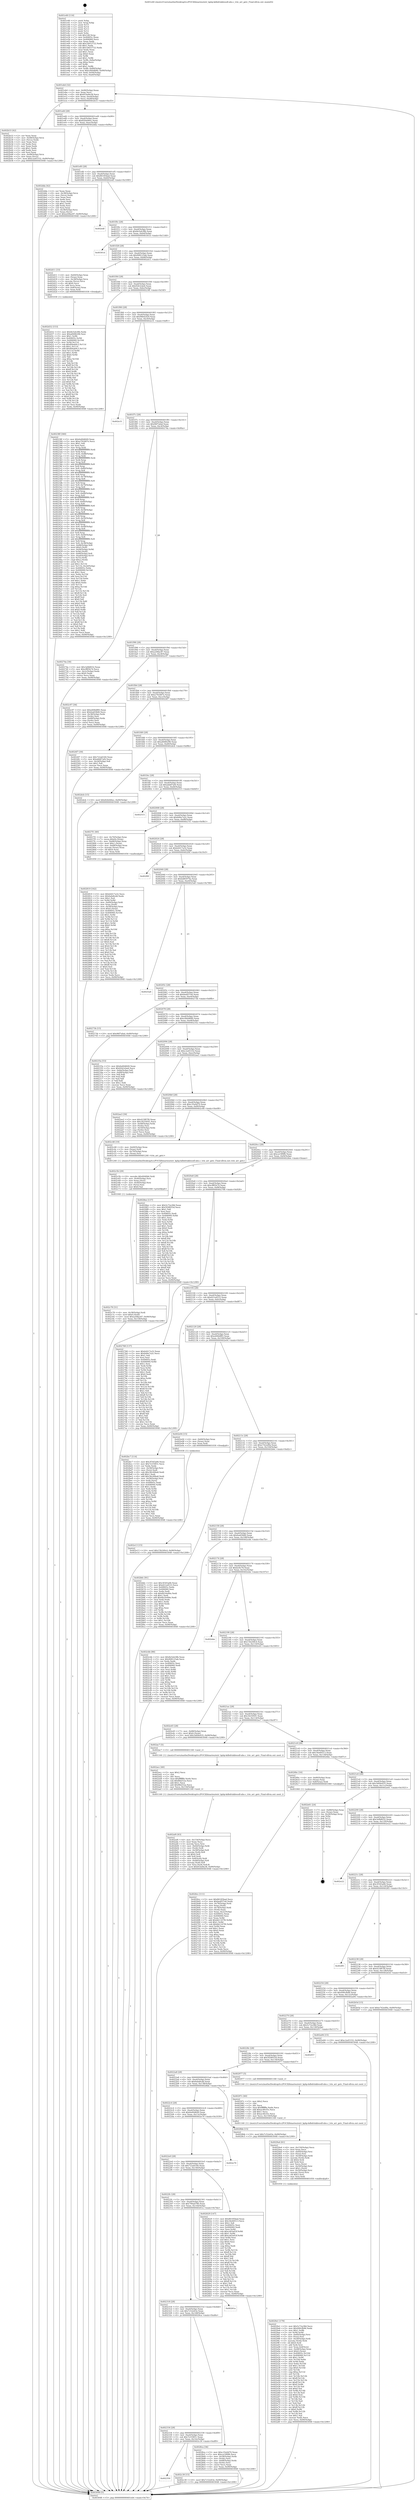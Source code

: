 digraph "0x401e40" {
  label = "0x401e40 (/mnt/c/Users/mathe/Desktop/tcc/POCII/binaries/extr_kphp-kdbdrinklessdl-aho.c_trie_arr_getc_Final-ollvm.out::main(0))"
  labelloc = "t"
  node[shape=record]

  Entry [label="",width=0.3,height=0.3,shape=circle,fillcolor=black,style=filled]
  "0x401eb4" [label="{
     0x401eb4 [32]\l
     | [instrs]\l
     &nbsp;&nbsp;0x401eb4 \<+6\>: mov -0x90(%rbp),%eax\l
     &nbsp;&nbsp;0x401eba \<+2\>: mov %eax,%ecx\l
     &nbsp;&nbsp;0x401ebc \<+6\>: sub $0x81be8a38,%ecx\l
     &nbsp;&nbsp;0x401ec2 \<+6\>: mov %eax,-0xa4(%rbp)\l
     &nbsp;&nbsp;0x401ec8 \<+6\>: mov %ecx,-0xa8(%rbp)\l
     &nbsp;&nbsp;0x401ece \<+6\>: je 0000000000402b33 \<main+0xcf3\>\l
  }"]
  "0x402b33" [label="{
     0x402b33 [42]\l
     | [instrs]\l
     &nbsp;&nbsp;0x402b33 \<+2\>: xor %eax,%eax\l
     &nbsp;&nbsp;0x402b35 \<+4\>: mov -0x48(%rbp),%rcx\l
     &nbsp;&nbsp;0x402b39 \<+2\>: mov (%rcx),%edx\l
     &nbsp;&nbsp;0x402b3b \<+2\>: mov %eax,%esi\l
     &nbsp;&nbsp;0x402b3d \<+2\>: sub %edx,%esi\l
     &nbsp;&nbsp;0x402b3f \<+2\>: mov %eax,%edx\l
     &nbsp;&nbsp;0x402b41 \<+3\>: sub $0x1,%edx\l
     &nbsp;&nbsp;0x402b44 \<+2\>: add %edx,%esi\l
     &nbsp;&nbsp;0x402b46 \<+2\>: sub %esi,%eax\l
     &nbsp;&nbsp;0x402b48 \<+4\>: mov -0x48(%rbp),%rcx\l
     &nbsp;&nbsp;0x402b4c \<+2\>: mov %eax,(%rcx)\l
     &nbsp;&nbsp;0x402b4e \<+10\>: movl $0xc2a45332,-0x90(%rbp)\l
     &nbsp;&nbsp;0x402b58 \<+5\>: jmp 0000000000403048 \<main+0x1208\>\l
  }"]
  "0x401ed4" [label="{
     0x401ed4 [28]\l
     | [instrs]\l
     &nbsp;&nbsp;0x401ed4 \<+5\>: jmp 0000000000401ed9 \<main+0x99\>\l
     &nbsp;&nbsp;0x401ed9 \<+6\>: mov -0xa4(%rbp),%eax\l
     &nbsp;&nbsp;0x401edf \<+5\>: sub $0x82b446ec,%eax\l
     &nbsp;&nbsp;0x401ee4 \<+6\>: mov %eax,-0xac(%rbp)\l
     &nbsp;&nbsp;0x401eea \<+6\>: je 0000000000402dda \<main+0xf9a\>\l
  }"]
  Exit [label="",width=0.3,height=0.3,shape=circle,fillcolor=black,style=filled,peripheries=2]
  "0x402dda" [label="{
     0x402dda [42]\l
     | [instrs]\l
     &nbsp;&nbsp;0x402dda \<+2\>: xor %eax,%eax\l
     &nbsp;&nbsp;0x402ddc \<+4\>: mov -0x38(%rbp),%rcx\l
     &nbsp;&nbsp;0x402de0 \<+2\>: mov (%rcx),%edx\l
     &nbsp;&nbsp;0x402de2 \<+2\>: mov %eax,%esi\l
     &nbsp;&nbsp;0x402de4 \<+2\>: sub %edx,%esi\l
     &nbsp;&nbsp;0x402de6 \<+2\>: mov %eax,%edx\l
     &nbsp;&nbsp;0x402de8 \<+3\>: sub $0x1,%edx\l
     &nbsp;&nbsp;0x402deb \<+2\>: add %edx,%esi\l
     &nbsp;&nbsp;0x402ded \<+2\>: sub %esi,%eax\l
     &nbsp;&nbsp;0x402def \<+4\>: mov -0x38(%rbp),%rcx\l
     &nbsp;&nbsp;0x402df3 \<+2\>: mov %eax,(%rcx)\l
     &nbsp;&nbsp;0x402df5 \<+10\>: movl $0xa208ac87,-0x90(%rbp)\l
     &nbsp;&nbsp;0x402dff \<+5\>: jmp 0000000000403048 \<main+0x1208\>\l
  }"]
  "0x401ef0" [label="{
     0x401ef0 [28]\l
     | [instrs]\l
     &nbsp;&nbsp;0x401ef0 \<+5\>: jmp 0000000000401ef5 \<main+0xb5\>\l
     &nbsp;&nbsp;0x401ef5 \<+6\>: mov -0xa4(%rbp),%eax\l
     &nbsp;&nbsp;0x401efb \<+5\>: sub $0x86185bad,%eax\l
     &nbsp;&nbsp;0x401f00 \<+6\>: mov %eax,-0xb0(%rbp)\l
     &nbsp;&nbsp;0x401f06 \<+6\>: je 0000000000402edf \<main+0x109f\>\l
  }"]
  "0x402e13" [label="{
     0x402e13 [15]\l
     | [instrs]\l
     &nbsp;&nbsp;0x402e13 \<+10\>: movl $0x15b249c4,-0x90(%rbp)\l
     &nbsp;&nbsp;0x402e1d \<+5\>: jmp 0000000000403048 \<main+0x1208\>\l
  }"]
  "0x402edf" [label="{
     0x402edf\l
  }", style=dashed]
  "0x401f0c" [label="{
     0x401f0c [28]\l
     | [instrs]\l
     &nbsp;&nbsp;0x401f0c \<+5\>: jmp 0000000000401f11 \<main+0xd1\>\l
     &nbsp;&nbsp;0x401f11 \<+6\>: mov -0xa4(%rbp),%eax\l
     &nbsp;&nbsp;0x401f17 \<+5\>: sub $0x8e5eb38b,%eax\l
     &nbsp;&nbsp;0x401f1c \<+6\>: mov %eax,-0xb4(%rbp)\l
     &nbsp;&nbsp;0x401f22 \<+6\>: je 000000000040301d \<main+0x11dd\>\l
  }"]
  "0x402d32" [label="{
     0x402d32 [153]\l
     | [instrs]\l
     &nbsp;&nbsp;0x402d32 \<+5\>: mov $0x8e5eb38b,%edx\l
     &nbsp;&nbsp;0x402d37 \<+5\>: mov $0xa8486296,%esi\l
     &nbsp;&nbsp;0x402d3c \<+3\>: mov $0x1,%r8b\l
     &nbsp;&nbsp;0x402d3f \<+8\>: mov 0x40605c,%r9d\l
     &nbsp;&nbsp;0x402d47 \<+8\>: mov 0x406060,%r10d\l
     &nbsp;&nbsp;0x402d4f \<+3\>: mov %r9d,%r11d\l
     &nbsp;&nbsp;0x402d52 \<+7\>: sub $0xf64ab9c3,%r11d\l
     &nbsp;&nbsp;0x402d59 \<+4\>: sub $0x1,%r11d\l
     &nbsp;&nbsp;0x402d5d \<+7\>: add $0xf64ab9c3,%r11d\l
     &nbsp;&nbsp;0x402d64 \<+4\>: imul %r11d,%r9d\l
     &nbsp;&nbsp;0x402d68 \<+4\>: and $0x1,%r9d\l
     &nbsp;&nbsp;0x402d6c \<+4\>: cmp $0x0,%r9d\l
     &nbsp;&nbsp;0x402d70 \<+3\>: sete %bl\l
     &nbsp;&nbsp;0x402d73 \<+4\>: cmp $0xa,%r10d\l
     &nbsp;&nbsp;0x402d77 \<+4\>: setl %r14b\l
     &nbsp;&nbsp;0x402d7b \<+3\>: mov %bl,%r15b\l
     &nbsp;&nbsp;0x402d7e \<+4\>: xor $0xff,%r15b\l
     &nbsp;&nbsp;0x402d82 \<+3\>: mov %r14b,%r12b\l
     &nbsp;&nbsp;0x402d85 \<+4\>: xor $0xff,%r12b\l
     &nbsp;&nbsp;0x402d89 \<+4\>: xor $0x0,%r8b\l
     &nbsp;&nbsp;0x402d8d \<+3\>: mov %r15b,%r13b\l
     &nbsp;&nbsp;0x402d90 \<+4\>: and $0x0,%r13b\l
     &nbsp;&nbsp;0x402d94 \<+3\>: and %r8b,%bl\l
     &nbsp;&nbsp;0x402d97 \<+3\>: mov %r12b,%al\l
     &nbsp;&nbsp;0x402d9a \<+2\>: and $0x0,%al\l
     &nbsp;&nbsp;0x402d9c \<+3\>: and %r8b,%r14b\l
     &nbsp;&nbsp;0x402d9f \<+3\>: or %bl,%r13b\l
     &nbsp;&nbsp;0x402da2 \<+3\>: or %r14b,%al\l
     &nbsp;&nbsp;0x402da5 \<+3\>: xor %al,%r13b\l
     &nbsp;&nbsp;0x402da8 \<+3\>: or %r12b,%r15b\l
     &nbsp;&nbsp;0x402dab \<+4\>: xor $0xff,%r15b\l
     &nbsp;&nbsp;0x402daf \<+4\>: or $0x0,%r8b\l
     &nbsp;&nbsp;0x402db3 \<+3\>: and %r8b,%r15b\l
     &nbsp;&nbsp;0x402db6 \<+3\>: or %r15b,%r13b\l
     &nbsp;&nbsp;0x402db9 \<+4\>: test $0x1,%r13b\l
     &nbsp;&nbsp;0x402dbd \<+3\>: cmovne %esi,%edx\l
     &nbsp;&nbsp;0x402dc0 \<+6\>: mov %edx,-0x90(%rbp)\l
     &nbsp;&nbsp;0x402dc6 \<+5\>: jmp 0000000000403048 \<main+0x1208\>\l
  }"]
  "0x40301d" [label="{
     0x40301d\l
  }", style=dashed]
  "0x401f28" [label="{
     0x401f28 [28]\l
     | [instrs]\l
     &nbsp;&nbsp;0x401f28 \<+5\>: jmp 0000000000401f2d \<main+0xed\>\l
     &nbsp;&nbsp;0x401f2d \<+6\>: mov -0xa4(%rbp),%eax\l
     &nbsp;&nbsp;0x401f33 \<+5\>: sub $0x908125ab,%eax\l
     &nbsp;&nbsp;0x401f38 \<+6\>: mov %eax,-0xb8(%rbp)\l
     &nbsp;&nbsp;0x401f3e \<+6\>: je 0000000000402d11 \<main+0xed1\>\l
  }"]
  "0x402c78" [label="{
     0x402c78 [31]\l
     | [instrs]\l
     &nbsp;&nbsp;0x402c78 \<+4\>: mov -0x38(%rbp),%rdi\l
     &nbsp;&nbsp;0x402c7c \<+6\>: movl $0x0,(%rdi)\l
     &nbsp;&nbsp;0x402c82 \<+10\>: movl $0xa208ac87,-0x90(%rbp)\l
     &nbsp;&nbsp;0x402c8c \<+6\>: mov %eax,-0x158(%rbp)\l
     &nbsp;&nbsp;0x402c92 \<+5\>: jmp 0000000000403048 \<main+0x1208\>\l
  }"]
  "0x402d11" [label="{
     0x402d11 [33]\l
     | [instrs]\l
     &nbsp;&nbsp;0x402d11 \<+4\>: mov -0x60(%rbp),%rax\l
     &nbsp;&nbsp;0x402d15 \<+3\>: mov (%rax),%rax\l
     &nbsp;&nbsp;0x402d18 \<+4\>: mov -0x38(%rbp),%rcx\l
     &nbsp;&nbsp;0x402d1c \<+3\>: movslq (%rcx),%rcx\l
     &nbsp;&nbsp;0x402d1f \<+4\>: shl $0x4,%rcx\l
     &nbsp;&nbsp;0x402d23 \<+3\>: add %rcx,%rax\l
     &nbsp;&nbsp;0x402d26 \<+4\>: mov 0x8(%rax),%rax\l
     &nbsp;&nbsp;0x402d2a \<+3\>: mov %rax,%rdi\l
     &nbsp;&nbsp;0x402d2d \<+5\>: call 0000000000401030 \<free@plt\>\l
     | [calls]\l
     &nbsp;&nbsp;0x401030 \{1\} (unknown)\l
  }"]
  "0x401f44" [label="{
     0x401f44 [28]\l
     | [instrs]\l
     &nbsp;&nbsp;0x401f44 \<+5\>: jmp 0000000000401f49 \<main+0x109\>\l
     &nbsp;&nbsp;0x401f49 \<+6\>: mov -0xa4(%rbp),%eax\l
     &nbsp;&nbsp;0x401f4f \<+5\>: sub $0x92b3cbe6,%eax\l
     &nbsp;&nbsp;0x401f54 \<+6\>: mov %eax,-0xbc(%rbp)\l
     &nbsp;&nbsp;0x401f5a \<+6\>: je 000000000040238f \<main+0x54f\>\l
  }"]
  "0x402c5b" [label="{
     0x402c5b [29]\l
     | [instrs]\l
     &nbsp;&nbsp;0x402c5b \<+10\>: movabs $0x4040b6,%rdi\l
     &nbsp;&nbsp;0x402c65 \<+4\>: mov -0x40(%rbp),%rsi\l
     &nbsp;&nbsp;0x402c69 \<+2\>: mov %eax,(%rsi)\l
     &nbsp;&nbsp;0x402c6b \<+4\>: mov -0x40(%rbp),%rsi\l
     &nbsp;&nbsp;0x402c6f \<+2\>: mov (%rsi),%esi\l
     &nbsp;&nbsp;0x402c71 \<+2\>: mov $0x0,%al\l
     &nbsp;&nbsp;0x402c73 \<+5\>: call 0000000000401040 \<printf@plt\>\l
     | [calls]\l
     &nbsp;&nbsp;0x401040 \{1\} (unknown)\l
  }"]
  "0x40238f" [label="{
     0x40238f [360]\l
     | [instrs]\l
     &nbsp;&nbsp;0x40238f \<+5\>: mov $0x6e60d649,%eax\l
     &nbsp;&nbsp;0x402394 \<+5\>: mov $0xa792487e,%ecx\l
     &nbsp;&nbsp;0x402399 \<+2\>: mov $0x1,%dl\l
     &nbsp;&nbsp;0x40239b \<+2\>: xor %esi,%esi\l
     &nbsp;&nbsp;0x40239d \<+3\>: mov %rsp,%rdi\l
     &nbsp;&nbsp;0x4023a0 \<+4\>: add $0xfffffffffffffff0,%rdi\l
     &nbsp;&nbsp;0x4023a4 \<+3\>: mov %rdi,%rsp\l
     &nbsp;&nbsp;0x4023a7 \<+7\>: mov %rdi,-0x88(%rbp)\l
     &nbsp;&nbsp;0x4023ae \<+3\>: mov %rsp,%rdi\l
     &nbsp;&nbsp;0x4023b1 \<+4\>: add $0xfffffffffffffff0,%rdi\l
     &nbsp;&nbsp;0x4023b5 \<+3\>: mov %rdi,%rsp\l
     &nbsp;&nbsp;0x4023b8 \<+3\>: mov %rsp,%r8\l
     &nbsp;&nbsp;0x4023bb \<+4\>: add $0xfffffffffffffff0,%r8\l
     &nbsp;&nbsp;0x4023bf \<+3\>: mov %r8,%rsp\l
     &nbsp;&nbsp;0x4023c2 \<+4\>: mov %r8,-0x80(%rbp)\l
     &nbsp;&nbsp;0x4023c6 \<+3\>: mov %rsp,%r8\l
     &nbsp;&nbsp;0x4023c9 \<+4\>: add $0xfffffffffffffff0,%r8\l
     &nbsp;&nbsp;0x4023cd \<+3\>: mov %r8,%rsp\l
     &nbsp;&nbsp;0x4023d0 \<+4\>: mov %r8,-0x78(%rbp)\l
     &nbsp;&nbsp;0x4023d4 \<+3\>: mov %rsp,%r8\l
     &nbsp;&nbsp;0x4023d7 \<+4\>: add $0xfffffffffffffff0,%r8\l
     &nbsp;&nbsp;0x4023db \<+3\>: mov %r8,%rsp\l
     &nbsp;&nbsp;0x4023de \<+4\>: mov %r8,-0x70(%rbp)\l
     &nbsp;&nbsp;0x4023e2 \<+3\>: mov %rsp,%r8\l
     &nbsp;&nbsp;0x4023e5 \<+4\>: add $0xfffffffffffffff0,%r8\l
     &nbsp;&nbsp;0x4023e9 \<+3\>: mov %r8,%rsp\l
     &nbsp;&nbsp;0x4023ec \<+4\>: mov %r8,-0x68(%rbp)\l
     &nbsp;&nbsp;0x4023f0 \<+3\>: mov %rsp,%r8\l
     &nbsp;&nbsp;0x4023f3 \<+4\>: add $0xfffffffffffffff0,%r8\l
     &nbsp;&nbsp;0x4023f7 \<+3\>: mov %r8,%rsp\l
     &nbsp;&nbsp;0x4023fa \<+4\>: mov %r8,-0x60(%rbp)\l
     &nbsp;&nbsp;0x4023fe \<+3\>: mov %rsp,%r8\l
     &nbsp;&nbsp;0x402401 \<+4\>: add $0xfffffffffffffff0,%r8\l
     &nbsp;&nbsp;0x402405 \<+3\>: mov %r8,%rsp\l
     &nbsp;&nbsp;0x402408 \<+4\>: mov %r8,-0x58(%rbp)\l
     &nbsp;&nbsp;0x40240c \<+3\>: mov %rsp,%r8\l
     &nbsp;&nbsp;0x40240f \<+4\>: add $0xfffffffffffffff0,%r8\l
     &nbsp;&nbsp;0x402413 \<+3\>: mov %r8,%rsp\l
     &nbsp;&nbsp;0x402416 \<+4\>: mov %r8,-0x50(%rbp)\l
     &nbsp;&nbsp;0x40241a \<+3\>: mov %rsp,%r8\l
     &nbsp;&nbsp;0x40241d \<+4\>: add $0xfffffffffffffff0,%r8\l
     &nbsp;&nbsp;0x402421 \<+3\>: mov %r8,%rsp\l
     &nbsp;&nbsp;0x402424 \<+4\>: mov %r8,-0x48(%rbp)\l
     &nbsp;&nbsp;0x402428 \<+3\>: mov %rsp,%r8\l
     &nbsp;&nbsp;0x40242b \<+4\>: add $0xfffffffffffffff0,%r8\l
     &nbsp;&nbsp;0x40242f \<+3\>: mov %r8,%rsp\l
     &nbsp;&nbsp;0x402432 \<+4\>: mov %r8,-0x40(%rbp)\l
     &nbsp;&nbsp;0x402436 \<+3\>: mov %rsp,%r8\l
     &nbsp;&nbsp;0x402439 \<+4\>: add $0xfffffffffffffff0,%r8\l
     &nbsp;&nbsp;0x40243d \<+3\>: mov %r8,%rsp\l
     &nbsp;&nbsp;0x402440 \<+4\>: mov %r8,-0x38(%rbp)\l
     &nbsp;&nbsp;0x402444 \<+7\>: mov -0x88(%rbp),%r8\l
     &nbsp;&nbsp;0x40244b \<+7\>: movl $0x0,(%r8)\l
     &nbsp;&nbsp;0x402452 \<+7\>: mov -0x94(%rbp),%r9d\l
     &nbsp;&nbsp;0x402459 \<+3\>: mov %r9d,(%rdi)\l
     &nbsp;&nbsp;0x40245c \<+4\>: mov -0x80(%rbp),%r8\l
     &nbsp;&nbsp;0x402460 \<+7\>: mov -0xa0(%rbp),%r10\l
     &nbsp;&nbsp;0x402467 \<+3\>: mov %r10,(%r8)\l
     &nbsp;&nbsp;0x40246a \<+3\>: cmpl $0x2,(%rdi)\l
     &nbsp;&nbsp;0x40246d \<+4\>: setne %r11b\l
     &nbsp;&nbsp;0x402471 \<+4\>: and $0x1,%r11b\l
     &nbsp;&nbsp;0x402475 \<+4\>: mov %r11b,-0x2d(%rbp)\l
     &nbsp;&nbsp;0x402479 \<+7\>: mov 0x40605c,%ebx\l
     &nbsp;&nbsp;0x402480 \<+8\>: mov 0x406060,%r14d\l
     &nbsp;&nbsp;0x402488 \<+3\>: sub $0x1,%esi\l
     &nbsp;&nbsp;0x40248b \<+3\>: mov %ebx,%r15d\l
     &nbsp;&nbsp;0x40248e \<+3\>: add %esi,%r15d\l
     &nbsp;&nbsp;0x402491 \<+4\>: imul %r15d,%ebx\l
     &nbsp;&nbsp;0x402495 \<+3\>: and $0x1,%ebx\l
     &nbsp;&nbsp;0x402498 \<+3\>: cmp $0x0,%ebx\l
     &nbsp;&nbsp;0x40249b \<+4\>: sete %r11b\l
     &nbsp;&nbsp;0x40249f \<+4\>: cmp $0xa,%r14d\l
     &nbsp;&nbsp;0x4024a3 \<+4\>: setl %r12b\l
     &nbsp;&nbsp;0x4024a7 \<+3\>: mov %r11b,%r13b\l
     &nbsp;&nbsp;0x4024aa \<+4\>: xor $0xff,%r13b\l
     &nbsp;&nbsp;0x4024ae \<+3\>: mov %r12b,%sil\l
     &nbsp;&nbsp;0x4024b1 \<+4\>: xor $0xff,%sil\l
     &nbsp;&nbsp;0x4024b5 \<+3\>: xor $0x0,%dl\l
     &nbsp;&nbsp;0x4024b8 \<+3\>: mov %r13b,%dil\l
     &nbsp;&nbsp;0x4024bb \<+4\>: and $0x0,%dil\l
     &nbsp;&nbsp;0x4024bf \<+3\>: and %dl,%r11b\l
     &nbsp;&nbsp;0x4024c2 \<+3\>: mov %sil,%r8b\l
     &nbsp;&nbsp;0x4024c5 \<+4\>: and $0x0,%r8b\l
     &nbsp;&nbsp;0x4024c9 \<+3\>: and %dl,%r12b\l
     &nbsp;&nbsp;0x4024cc \<+3\>: or %r11b,%dil\l
     &nbsp;&nbsp;0x4024cf \<+3\>: or %r12b,%r8b\l
     &nbsp;&nbsp;0x4024d2 \<+3\>: xor %r8b,%dil\l
     &nbsp;&nbsp;0x4024d5 \<+3\>: or %sil,%r13b\l
     &nbsp;&nbsp;0x4024d8 \<+4\>: xor $0xff,%r13b\l
     &nbsp;&nbsp;0x4024dc \<+3\>: or $0x0,%dl\l
     &nbsp;&nbsp;0x4024df \<+3\>: and %dl,%r13b\l
     &nbsp;&nbsp;0x4024e2 \<+3\>: or %r13b,%dil\l
     &nbsp;&nbsp;0x4024e5 \<+4\>: test $0x1,%dil\l
     &nbsp;&nbsp;0x4024e9 \<+3\>: cmovne %ecx,%eax\l
     &nbsp;&nbsp;0x4024ec \<+6\>: mov %eax,-0x90(%rbp)\l
     &nbsp;&nbsp;0x4024f2 \<+5\>: jmp 0000000000403048 \<main+0x1208\>\l
  }"]
  "0x401f60" [label="{
     0x401f60 [28]\l
     | [instrs]\l
     &nbsp;&nbsp;0x401f60 \<+5\>: jmp 0000000000401f65 \<main+0x125\>\l
     &nbsp;&nbsp;0x401f65 \<+6\>: mov -0xa4(%rbp),%eax\l
     &nbsp;&nbsp;0x401f6b \<+5\>: sub $0x96642f29,%eax\l
     &nbsp;&nbsp;0x401f70 \<+6\>: mov %eax,-0xc0(%rbp)\l
     &nbsp;&nbsp;0x401f76 \<+6\>: je 0000000000402e31 \<main+0xff1\>\l
  }"]
  "0x402350" [label="{
     0x402350\l
  }", style=dashed]
  "0x402e31" [label="{
     0x402e31\l
  }", style=dashed]
  "0x401f7c" [label="{
     0x401f7c [28]\l
     | [instrs]\l
     &nbsp;&nbsp;0x401f7c \<+5\>: jmp 0000000000401f81 \<main+0x141\>\l
     &nbsp;&nbsp;0x401f81 \<+6\>: mov -0xa4(%rbp),%eax\l
     &nbsp;&nbsp;0x401f87 \<+5\>: sub $0x96f7afad,%eax\l
     &nbsp;&nbsp;0x401f8c \<+6\>: mov %eax,-0xc4(%rbp)\l
     &nbsp;&nbsp;0x401f92 \<+6\>: je 000000000040274a \<main+0x90a\>\l
  }"]
  "0x402c39" [label="{
     0x402c39 [15]\l
     | [instrs]\l
     &nbsp;&nbsp;0x402c39 \<+10\>: movl $0x7c52e63e,-0x90(%rbp)\l
     &nbsp;&nbsp;0x402c43 \<+5\>: jmp 0000000000403048 \<main+0x1208\>\l
  }"]
  "0x40274a" [label="{
     0x40274a [30]\l
     | [instrs]\l
     &nbsp;&nbsp;0x40274a \<+5\>: mov $0x3efb8032,%eax\l
     &nbsp;&nbsp;0x40274f \<+5\>: mov $0xcff85b74,%ecx\l
     &nbsp;&nbsp;0x402754 \<+3\>: mov -0x2c(%rbp),%edx\l
     &nbsp;&nbsp;0x402757 \<+3\>: cmp $0x0,%edx\l
     &nbsp;&nbsp;0x40275a \<+3\>: cmove %ecx,%eax\l
     &nbsp;&nbsp;0x40275d \<+6\>: mov %eax,-0x90(%rbp)\l
     &nbsp;&nbsp;0x402763 \<+5\>: jmp 0000000000403048 \<main+0x1208\>\l
  }"]
  "0x401f98" [label="{
     0x401f98 [28]\l
     | [instrs]\l
     &nbsp;&nbsp;0x401f98 \<+5\>: jmp 0000000000401f9d \<main+0x15d\>\l
     &nbsp;&nbsp;0x401f9d \<+6\>: mov -0xa4(%rbp),%eax\l
     &nbsp;&nbsp;0x401fa3 \<+5\>: sub $0xa208ac87,%eax\l
     &nbsp;&nbsp;0x401fa8 \<+6\>: mov %eax,-0xc8(%rbp)\l
     &nbsp;&nbsp;0x401fae \<+6\>: je 0000000000402c97 \<main+0xe57\>\l
  }"]
  "0x402af4" [label="{
     0x402af4 [63]\l
     | [instrs]\l
     &nbsp;&nbsp;0x402af4 \<+6\>: mov -0x154(%rbp),%ecx\l
     &nbsp;&nbsp;0x402afa \<+3\>: imul %eax,%ecx\l
     &nbsp;&nbsp;0x402afd \<+3\>: movslq %ecx,%rsi\l
     &nbsp;&nbsp;0x402b00 \<+4\>: mov -0x60(%rbp),%rdi\l
     &nbsp;&nbsp;0x402b04 \<+3\>: mov (%rdi),%rdi\l
     &nbsp;&nbsp;0x402b07 \<+4\>: mov -0x58(%rbp),%r8\l
     &nbsp;&nbsp;0x402b0b \<+3\>: movslq (%r8),%r8\l
     &nbsp;&nbsp;0x402b0e \<+4\>: shl $0x4,%r8\l
     &nbsp;&nbsp;0x402b12 \<+3\>: add %r8,%rdi\l
     &nbsp;&nbsp;0x402b15 \<+4\>: mov 0x8(%rdi),%rdi\l
     &nbsp;&nbsp;0x402b19 \<+4\>: mov -0x48(%rbp),%r8\l
     &nbsp;&nbsp;0x402b1d \<+3\>: movslq (%r8),%r8\l
     &nbsp;&nbsp;0x402b20 \<+4\>: mov %rsi,(%rdi,%r8,8)\l
     &nbsp;&nbsp;0x402b24 \<+10\>: movl $0x81be8a38,-0x90(%rbp)\l
     &nbsp;&nbsp;0x402b2e \<+5\>: jmp 0000000000403048 \<main+0x1208\>\l
  }"]
  "0x402c97" [label="{
     0x402c97 [36]\l
     | [instrs]\l
     &nbsp;&nbsp;0x402c97 \<+5\>: mov $0xe606df85,%eax\l
     &nbsp;&nbsp;0x402c9c \<+5\>: mov $0xfea658d0,%ecx\l
     &nbsp;&nbsp;0x402ca1 \<+4\>: mov -0x38(%rbp),%rdx\l
     &nbsp;&nbsp;0x402ca5 \<+2\>: mov (%rdx),%esi\l
     &nbsp;&nbsp;0x402ca7 \<+4\>: mov -0x68(%rbp),%rdx\l
     &nbsp;&nbsp;0x402cab \<+2\>: cmp (%rdx),%esi\l
     &nbsp;&nbsp;0x402cad \<+3\>: cmovl %ecx,%eax\l
     &nbsp;&nbsp;0x402cb0 \<+6\>: mov %eax,-0x90(%rbp)\l
     &nbsp;&nbsp;0x402cb6 \<+5\>: jmp 0000000000403048 \<main+0x1208\>\l
  }"]
  "0x401fb4" [label="{
     0x401fb4 [28]\l
     | [instrs]\l
     &nbsp;&nbsp;0x401fb4 \<+5\>: jmp 0000000000401fb9 \<main+0x179\>\l
     &nbsp;&nbsp;0x401fb9 \<+6\>: mov -0xa4(%rbp),%eax\l
     &nbsp;&nbsp;0x401fbf \<+5\>: sub $0xa792487e,%eax\l
     &nbsp;&nbsp;0x401fc4 \<+6\>: mov %eax,-0xcc(%rbp)\l
     &nbsp;&nbsp;0x401fca \<+6\>: je 00000000004024f7 \<main+0x6b7\>\l
  }"]
  "0x402acc" [label="{
     0x402acc [40]\l
     | [instrs]\l
     &nbsp;&nbsp;0x402acc \<+5\>: mov $0x2,%ecx\l
     &nbsp;&nbsp;0x402ad1 \<+1\>: cltd\l
     &nbsp;&nbsp;0x402ad2 \<+2\>: idiv %ecx\l
     &nbsp;&nbsp;0x402ad4 \<+6\>: imul $0xfffffffe,%edx,%ecx\l
     &nbsp;&nbsp;0x402ada \<+6\>: sub $0xf8d252a,%ecx\l
     &nbsp;&nbsp;0x402ae0 \<+3\>: add $0x1,%ecx\l
     &nbsp;&nbsp;0x402ae3 \<+6\>: add $0xf8d252a,%ecx\l
     &nbsp;&nbsp;0x402ae9 \<+6\>: mov %ecx,-0x154(%rbp)\l
     &nbsp;&nbsp;0x402aef \<+5\>: call 0000000000401160 \<next_i\>\l
     | [calls]\l
     &nbsp;&nbsp;0x401160 \{1\} (/mnt/c/Users/mathe/Desktop/tcc/POCII/binaries/extr_kphp-kdbdrinklessdl-aho.c_trie_arr_getc_Final-ollvm.out::next_i)\l
  }"]
  "0x4024f7" [label="{
     0x4024f7 [30]\l
     | [instrs]\l
     &nbsp;&nbsp;0x4024f7 \<+5\>: mov $0x722a6160,%eax\l
     &nbsp;&nbsp;0x4024fc \<+5\>: mov $0xabb87af4,%ecx\l
     &nbsp;&nbsp;0x402501 \<+3\>: mov -0x2d(%rbp),%dl\l
     &nbsp;&nbsp;0x402504 \<+3\>: test $0x1,%dl\l
     &nbsp;&nbsp;0x402507 \<+3\>: cmovne %ecx,%eax\l
     &nbsp;&nbsp;0x40250a \<+6\>: mov %eax,-0x90(%rbp)\l
     &nbsp;&nbsp;0x402510 \<+5\>: jmp 0000000000403048 \<main+0x1208\>\l
  }"]
  "0x401fd0" [label="{
     0x401fd0 [28]\l
     | [instrs]\l
     &nbsp;&nbsp;0x401fd0 \<+5\>: jmp 0000000000401fd5 \<main+0x195\>\l
     &nbsp;&nbsp;0x401fd5 \<+6\>: mov -0xa4(%rbp),%eax\l
     &nbsp;&nbsp;0x401fdb \<+5\>: sub $0xa8486296,%eax\l
     &nbsp;&nbsp;0x401fe0 \<+6\>: mov %eax,-0xd0(%rbp)\l
     &nbsp;&nbsp;0x401fe6 \<+6\>: je 0000000000402dcb \<main+0xf8b\>\l
  }"]
  "0x4029e1" [label="{
     0x4029e1 [179]\l
     | [instrs]\l
     &nbsp;&nbsp;0x4029e1 \<+5\>: mov $0x5c72a38d,%ecx\l
     &nbsp;&nbsp;0x4029e6 \<+5\>: mov $0x490cfb96,%edx\l
     &nbsp;&nbsp;0x4029eb \<+3\>: mov $0x1,%r8b\l
     &nbsp;&nbsp;0x4029ee \<+3\>: xor %r9d,%r9d\l
     &nbsp;&nbsp;0x4029f1 \<+4\>: mov -0x60(%rbp),%rsi\l
     &nbsp;&nbsp;0x4029f5 \<+3\>: mov (%rsi),%rsi\l
     &nbsp;&nbsp;0x4029f8 \<+4\>: mov -0x58(%rbp),%rdi\l
     &nbsp;&nbsp;0x4029fc \<+3\>: movslq (%rdi),%rdi\l
     &nbsp;&nbsp;0x4029ff \<+4\>: shl $0x4,%rdi\l
     &nbsp;&nbsp;0x402a03 \<+3\>: add %rdi,%rsi\l
     &nbsp;&nbsp;0x402a06 \<+4\>: mov %rax,0x8(%rsi)\l
     &nbsp;&nbsp;0x402a0a \<+4\>: mov -0x48(%rbp),%rax\l
     &nbsp;&nbsp;0x402a0e \<+6\>: movl $0x0,(%rax)\l
     &nbsp;&nbsp;0x402a14 \<+8\>: mov 0x40605c,%r10d\l
     &nbsp;&nbsp;0x402a1c \<+8\>: mov 0x406060,%r11d\l
     &nbsp;&nbsp;0x402a24 \<+4\>: sub $0x1,%r9d\l
     &nbsp;&nbsp;0x402a28 \<+3\>: mov %r10d,%ebx\l
     &nbsp;&nbsp;0x402a2b \<+3\>: add %r9d,%ebx\l
     &nbsp;&nbsp;0x402a2e \<+4\>: imul %ebx,%r10d\l
     &nbsp;&nbsp;0x402a32 \<+4\>: and $0x1,%r10d\l
     &nbsp;&nbsp;0x402a36 \<+4\>: cmp $0x0,%r10d\l
     &nbsp;&nbsp;0x402a3a \<+4\>: sete %r14b\l
     &nbsp;&nbsp;0x402a3e \<+4\>: cmp $0xa,%r11d\l
     &nbsp;&nbsp;0x402a42 \<+4\>: setl %r15b\l
     &nbsp;&nbsp;0x402a46 \<+3\>: mov %r14b,%r12b\l
     &nbsp;&nbsp;0x402a49 \<+4\>: xor $0xff,%r12b\l
     &nbsp;&nbsp;0x402a4d \<+3\>: mov %r15b,%r13b\l
     &nbsp;&nbsp;0x402a50 \<+4\>: xor $0xff,%r13b\l
     &nbsp;&nbsp;0x402a54 \<+4\>: xor $0x0,%r8b\l
     &nbsp;&nbsp;0x402a58 \<+3\>: mov %r12b,%al\l
     &nbsp;&nbsp;0x402a5b \<+2\>: and $0x0,%al\l
     &nbsp;&nbsp;0x402a5d \<+3\>: and %r8b,%r14b\l
     &nbsp;&nbsp;0x402a60 \<+3\>: mov %r13b,%sil\l
     &nbsp;&nbsp;0x402a63 \<+4\>: and $0x0,%sil\l
     &nbsp;&nbsp;0x402a67 \<+3\>: and %r8b,%r15b\l
     &nbsp;&nbsp;0x402a6a \<+3\>: or %r14b,%al\l
     &nbsp;&nbsp;0x402a6d \<+3\>: or %r15b,%sil\l
     &nbsp;&nbsp;0x402a70 \<+3\>: xor %sil,%al\l
     &nbsp;&nbsp;0x402a73 \<+3\>: or %r13b,%r12b\l
     &nbsp;&nbsp;0x402a76 \<+4\>: xor $0xff,%r12b\l
     &nbsp;&nbsp;0x402a7a \<+4\>: or $0x0,%r8b\l
     &nbsp;&nbsp;0x402a7e \<+3\>: and %r8b,%r12b\l
     &nbsp;&nbsp;0x402a81 \<+3\>: or %r12b,%al\l
     &nbsp;&nbsp;0x402a84 \<+2\>: test $0x1,%al\l
     &nbsp;&nbsp;0x402a86 \<+3\>: cmovne %edx,%ecx\l
     &nbsp;&nbsp;0x402a89 \<+6\>: mov %ecx,-0x90(%rbp)\l
     &nbsp;&nbsp;0x402a8f \<+5\>: jmp 0000000000403048 \<main+0x1208\>\l
  }"]
  "0x402dcb" [label="{
     0x402dcb [15]\l
     | [instrs]\l
     &nbsp;&nbsp;0x402dcb \<+10\>: movl $0x82b446ec,-0x90(%rbp)\l
     &nbsp;&nbsp;0x402dd5 \<+5\>: jmp 0000000000403048 \<main+0x1208\>\l
  }"]
  "0x401fec" [label="{
     0x401fec [28]\l
     | [instrs]\l
     &nbsp;&nbsp;0x401fec \<+5\>: jmp 0000000000401ff1 \<main+0x1b1\>\l
     &nbsp;&nbsp;0x401ff1 \<+6\>: mov -0xa4(%rbp),%eax\l
     &nbsp;&nbsp;0x401ff7 \<+5\>: sub $0xabb87af4,%eax\l
     &nbsp;&nbsp;0x401ffc \<+6\>: mov %eax,-0xd4(%rbp)\l
     &nbsp;&nbsp;0x402002 \<+6\>: je 0000000000402515 \<main+0x6d5\>\l
  }"]
  "0x4029a4" [label="{
     0x4029a4 [61]\l
     | [instrs]\l
     &nbsp;&nbsp;0x4029a4 \<+6\>: mov -0x150(%rbp),%ecx\l
     &nbsp;&nbsp;0x4029aa \<+3\>: imul %eax,%ecx\l
     &nbsp;&nbsp;0x4029ad \<+4\>: mov -0x60(%rbp),%rsi\l
     &nbsp;&nbsp;0x4029b1 \<+3\>: mov (%rsi),%rsi\l
     &nbsp;&nbsp;0x4029b4 \<+4\>: mov -0x58(%rbp),%rdi\l
     &nbsp;&nbsp;0x4029b8 \<+3\>: movslq (%rdi),%rdi\l
     &nbsp;&nbsp;0x4029bb \<+4\>: shl $0x4,%rdi\l
     &nbsp;&nbsp;0x4029bf \<+3\>: add %rdi,%rsi\l
     &nbsp;&nbsp;0x4029c2 \<+2\>: mov %ecx,(%rsi)\l
     &nbsp;&nbsp;0x4029c4 \<+4\>: mov -0x50(%rbp),%rsi\l
     &nbsp;&nbsp;0x4029c8 \<+6\>: movl $0x1,(%rsi)\l
     &nbsp;&nbsp;0x4029ce \<+4\>: mov -0x50(%rbp),%rsi\l
     &nbsp;&nbsp;0x4029d2 \<+3\>: movslq (%rsi),%rsi\l
     &nbsp;&nbsp;0x4029d5 \<+4\>: shl $0x3,%rsi\l
     &nbsp;&nbsp;0x4029d9 \<+3\>: mov %rsi,%rdi\l
     &nbsp;&nbsp;0x4029dc \<+5\>: call 0000000000401050 \<malloc@plt\>\l
     | [calls]\l
     &nbsp;&nbsp;0x401050 \{1\} (unknown)\l
  }"]
  "0x402515" [label="{
     0x402515\l
  }", style=dashed]
  "0x402008" [label="{
     0x402008 [28]\l
     | [instrs]\l
     &nbsp;&nbsp;0x402008 \<+5\>: jmp 000000000040200d \<main+0x1cd\>\l
     &nbsp;&nbsp;0x40200d \<+6\>: mov -0xa4(%rbp),%eax\l
     &nbsp;&nbsp;0x402013 \<+5\>: sub $0xb06e7a2c,%eax\l
     &nbsp;&nbsp;0x402018 \<+6\>: mov %eax,-0xd8(%rbp)\l
     &nbsp;&nbsp;0x40201e \<+6\>: je 00000000004027f1 \<main+0x9b1\>\l
  }"]
  "0x40297c" [label="{
     0x40297c [40]\l
     | [instrs]\l
     &nbsp;&nbsp;0x40297c \<+5\>: mov $0x2,%ecx\l
     &nbsp;&nbsp;0x402981 \<+1\>: cltd\l
     &nbsp;&nbsp;0x402982 \<+2\>: idiv %ecx\l
     &nbsp;&nbsp;0x402984 \<+6\>: imul $0xfffffffe,%edx,%ecx\l
     &nbsp;&nbsp;0x40298a \<+6\>: add $0xac46cf3c,%ecx\l
     &nbsp;&nbsp;0x402990 \<+3\>: add $0x1,%ecx\l
     &nbsp;&nbsp;0x402993 \<+6\>: sub $0xac46cf3c,%ecx\l
     &nbsp;&nbsp;0x402999 \<+6\>: mov %ecx,-0x150(%rbp)\l
     &nbsp;&nbsp;0x40299f \<+5\>: call 0000000000401160 \<next_i\>\l
     | [calls]\l
     &nbsp;&nbsp;0x401160 \{1\} (/mnt/c/Users/mathe/Desktop/tcc/POCII/binaries/extr_kphp-kdbdrinklessdl-aho.c_trie_arr_getc_Final-ollvm.out::next_i)\l
  }"]
  "0x4027f1" [label="{
     0x4027f1 [40]\l
     | [instrs]\l
     &nbsp;&nbsp;0x4027f1 \<+4\>: mov -0x70(%rbp),%rax\l
     &nbsp;&nbsp;0x4027f5 \<+7\>: movq $0x64,(%rax)\l
     &nbsp;&nbsp;0x4027fc \<+4\>: mov -0x68(%rbp),%rax\l
     &nbsp;&nbsp;0x402800 \<+6\>: movl $0x1,(%rax)\l
     &nbsp;&nbsp;0x402806 \<+4\>: mov -0x68(%rbp),%rax\l
     &nbsp;&nbsp;0x40280a \<+3\>: movslq (%rax),%rax\l
     &nbsp;&nbsp;0x40280d \<+4\>: shl $0x4,%rax\l
     &nbsp;&nbsp;0x402811 \<+3\>: mov %rax,%rdi\l
     &nbsp;&nbsp;0x402814 \<+5\>: call 0000000000401050 \<malloc@plt\>\l
     | [calls]\l
     &nbsp;&nbsp;0x401050 \{1\} (unknown)\l
  }"]
  "0x402024" [label="{
     0x402024 [28]\l
     | [instrs]\l
     &nbsp;&nbsp;0x402024 \<+5\>: jmp 0000000000402029 \<main+0x1e9\>\l
     &nbsp;&nbsp;0x402029 \<+6\>: mov -0xa4(%rbp),%eax\l
     &nbsp;&nbsp;0x40202f \<+5\>: sub $0xb4417a32,%eax\l
     &nbsp;&nbsp;0x402034 \<+6\>: mov %eax,-0xdc(%rbp)\l
     &nbsp;&nbsp;0x40203a \<+6\>: je 0000000000402f0f \<main+0x10cf\>\l
  }"]
  "0x402334" [label="{
     0x402334 [28]\l
     | [instrs]\l
     &nbsp;&nbsp;0x402334 \<+5\>: jmp 0000000000402339 \<main+0x4f9\>\l
     &nbsp;&nbsp;0x402339 \<+6\>: mov -0xa4(%rbp),%eax\l
     &nbsp;&nbsp;0x40233f \<+5\>: sub $0x7e1f3851,%eax\l
     &nbsp;&nbsp;0x402344 \<+6\>: mov %eax,-0x14c(%rbp)\l
     &nbsp;&nbsp;0x40234a \<+6\>: je 0000000000402c39 \<main+0xdf9\>\l
  }"]
  "0x402f0f" [label="{
     0x402f0f\l
  }", style=dashed]
  "0x402040" [label="{
     0x402040 [28]\l
     | [instrs]\l
     &nbsp;&nbsp;0x402040 \<+5\>: jmp 0000000000402045 \<main+0x205\>\l
     &nbsp;&nbsp;0x402045 \<+6\>: mov -0xa4(%rbp),%eax\l
     &nbsp;&nbsp;0x40204b \<+5\>: sub $0xbd85974a,%eax\l
     &nbsp;&nbsp;0x402050 \<+6\>: mov %eax,-0xe0(%rbp)\l
     &nbsp;&nbsp;0x402056 \<+6\>: je 00000000004025a8 \<main+0x768\>\l
  }"]
  "0x4028ca" [label="{
     0x4028ca [36]\l
     | [instrs]\l
     &nbsp;&nbsp;0x4028ca \<+5\>: mov $0xc35e0d70,%eax\l
     &nbsp;&nbsp;0x4028cf \<+5\>: mov $0xca19f9f6,%ecx\l
     &nbsp;&nbsp;0x4028d4 \<+4\>: mov -0x58(%rbp),%rdx\l
     &nbsp;&nbsp;0x4028d8 \<+2\>: mov (%rdx),%esi\l
     &nbsp;&nbsp;0x4028da \<+4\>: mov -0x68(%rbp),%rdx\l
     &nbsp;&nbsp;0x4028de \<+2\>: cmp (%rdx),%esi\l
     &nbsp;&nbsp;0x4028e0 \<+3\>: cmovl %ecx,%eax\l
     &nbsp;&nbsp;0x4028e3 \<+6\>: mov %eax,-0x90(%rbp)\l
     &nbsp;&nbsp;0x4028e9 \<+5\>: jmp 0000000000403048 \<main+0x1208\>\l
  }"]
  "0x4025a8" [label="{
     0x4025a8\l
  }", style=dashed]
  "0x40205c" [label="{
     0x40205c [28]\l
     | [instrs]\l
     &nbsp;&nbsp;0x40205c \<+5\>: jmp 0000000000402061 \<main+0x221\>\l
     &nbsp;&nbsp;0x402061 \<+6\>: mov -0xa4(%rbp),%eax\l
     &nbsp;&nbsp;0x402067 \<+5\>: sub $0xbedf37e6,%eax\l
     &nbsp;&nbsp;0x40206c \<+6\>: mov %eax,-0xe4(%rbp)\l
     &nbsp;&nbsp;0x402072 \<+6\>: je 000000000040273b \<main+0x8fb\>\l
  }"]
  "0x402318" [label="{
     0x402318 [28]\l
     | [instrs]\l
     &nbsp;&nbsp;0x402318 \<+5\>: jmp 000000000040231d \<main+0x4dd\>\l
     &nbsp;&nbsp;0x40231d \<+6\>: mov -0xa4(%rbp),%eax\l
     &nbsp;&nbsp;0x402323 \<+5\>: sub $0x7c52e63e,%eax\l
     &nbsp;&nbsp;0x402328 \<+6\>: mov %eax,-0x148(%rbp)\l
     &nbsp;&nbsp;0x40232e \<+6\>: je 00000000004028ca \<main+0xa8a\>\l
  }"]
  "0x40273b" [label="{
     0x40273b [15]\l
     | [instrs]\l
     &nbsp;&nbsp;0x40273b \<+10\>: movl $0x96f7afad,-0x90(%rbp)\l
     &nbsp;&nbsp;0x402745 \<+5\>: jmp 0000000000403048 \<main+0x1208\>\l
  }"]
  "0x402078" [label="{
     0x402078 [28]\l
     | [instrs]\l
     &nbsp;&nbsp;0x402078 \<+5\>: jmp 000000000040207d \<main+0x23d\>\l
     &nbsp;&nbsp;0x40207d \<+6\>: mov -0xa4(%rbp),%eax\l
     &nbsp;&nbsp;0x402083 \<+5\>: sub $0xc0b0d680,%eax\l
     &nbsp;&nbsp;0x402088 \<+6\>: mov %eax,-0xe8(%rbp)\l
     &nbsp;&nbsp;0x40208e \<+6\>: je 000000000040235a \<main+0x51a\>\l
  }"]
  "0x40261a" [label="{
     0x40261a\l
  }", style=dashed]
  "0x40235a" [label="{
     0x40235a [53]\l
     | [instrs]\l
     &nbsp;&nbsp;0x40235a \<+5\>: mov $0x6e60d649,%eax\l
     &nbsp;&nbsp;0x40235f \<+5\>: mov $0x92b3cbe6,%ecx\l
     &nbsp;&nbsp;0x402364 \<+6\>: mov -0x8a(%rbp),%dl\l
     &nbsp;&nbsp;0x40236a \<+7\>: mov -0x89(%rbp),%sil\l
     &nbsp;&nbsp;0x402371 \<+3\>: mov %dl,%dil\l
     &nbsp;&nbsp;0x402374 \<+3\>: and %sil,%dil\l
     &nbsp;&nbsp;0x402377 \<+3\>: xor %sil,%dl\l
     &nbsp;&nbsp;0x40237a \<+3\>: or %dl,%dil\l
     &nbsp;&nbsp;0x40237d \<+4\>: test $0x1,%dil\l
     &nbsp;&nbsp;0x402381 \<+3\>: cmovne %ecx,%eax\l
     &nbsp;&nbsp;0x402384 \<+6\>: mov %eax,-0x90(%rbp)\l
     &nbsp;&nbsp;0x40238a \<+5\>: jmp 0000000000403048 \<main+0x1208\>\l
  }"]
  "0x402094" [label="{
     0x402094 [28]\l
     | [instrs]\l
     &nbsp;&nbsp;0x402094 \<+5\>: jmp 0000000000402099 \<main+0x259\>\l
     &nbsp;&nbsp;0x402099 \<+6\>: mov -0xa4(%rbp),%eax\l
     &nbsp;&nbsp;0x40209f \<+5\>: sub $0xc2a45332,%eax\l
     &nbsp;&nbsp;0x4020a4 \<+6\>: mov %eax,-0xec(%rbp)\l
     &nbsp;&nbsp;0x4020aa \<+6\>: je 0000000000402aa3 \<main+0xc63\>\l
  }"]
  "0x403048" [label="{
     0x403048 [5]\l
     | [instrs]\l
     &nbsp;&nbsp;0x403048 \<+5\>: jmp 0000000000401eb4 \<main+0x74\>\l
  }"]
  "0x401e40" [label="{
     0x401e40 [116]\l
     | [instrs]\l
     &nbsp;&nbsp;0x401e40 \<+1\>: push %rbp\l
     &nbsp;&nbsp;0x401e41 \<+3\>: mov %rsp,%rbp\l
     &nbsp;&nbsp;0x401e44 \<+2\>: push %r15\l
     &nbsp;&nbsp;0x401e46 \<+2\>: push %r14\l
     &nbsp;&nbsp;0x401e48 \<+2\>: push %r13\l
     &nbsp;&nbsp;0x401e4a \<+2\>: push %r12\l
     &nbsp;&nbsp;0x401e4c \<+1\>: push %rbx\l
     &nbsp;&nbsp;0x401e4d \<+7\>: sub $0x148,%rsp\l
     &nbsp;&nbsp;0x401e54 \<+7\>: mov 0x40605c,%eax\l
     &nbsp;&nbsp;0x401e5b \<+7\>: mov 0x406060,%ecx\l
     &nbsp;&nbsp;0x401e62 \<+2\>: mov %eax,%edx\l
     &nbsp;&nbsp;0x401e64 \<+6\>: add $0x1b653722,%edx\l
     &nbsp;&nbsp;0x401e6a \<+3\>: sub $0x1,%edx\l
     &nbsp;&nbsp;0x401e6d \<+6\>: sub $0x1b653722,%edx\l
     &nbsp;&nbsp;0x401e73 \<+3\>: imul %edx,%eax\l
     &nbsp;&nbsp;0x401e76 \<+3\>: and $0x1,%eax\l
     &nbsp;&nbsp;0x401e79 \<+3\>: cmp $0x0,%eax\l
     &nbsp;&nbsp;0x401e7c \<+4\>: sete %r8b\l
     &nbsp;&nbsp;0x401e80 \<+4\>: and $0x1,%r8b\l
     &nbsp;&nbsp;0x401e84 \<+7\>: mov %r8b,-0x8a(%rbp)\l
     &nbsp;&nbsp;0x401e8b \<+3\>: cmp $0xa,%ecx\l
     &nbsp;&nbsp;0x401e8e \<+4\>: setl %r8b\l
     &nbsp;&nbsp;0x401e92 \<+4\>: and $0x1,%r8b\l
     &nbsp;&nbsp;0x401e96 \<+7\>: mov %r8b,-0x89(%rbp)\l
     &nbsp;&nbsp;0x401e9d \<+10\>: movl $0xc0b0d680,-0x90(%rbp)\l
     &nbsp;&nbsp;0x401ea7 \<+6\>: mov %edi,-0x94(%rbp)\l
     &nbsp;&nbsp;0x401ead \<+7\>: mov %rsi,-0xa0(%rbp)\l
  }"]
  "0x402819" [label="{
     0x402819 [162]\l
     | [instrs]\l
     &nbsp;&nbsp;0x402819 \<+5\>: mov $0xb4417a32,%ecx\l
     &nbsp;&nbsp;0x40281e \<+5\>: mov $0x6afa8cdd,%edx\l
     &nbsp;&nbsp;0x402823 \<+3\>: mov $0x1,%sil\l
     &nbsp;&nbsp;0x402826 \<+3\>: xor %r8d,%r8d\l
     &nbsp;&nbsp;0x402829 \<+4\>: mov -0x60(%rbp),%rdi\l
     &nbsp;&nbsp;0x40282d \<+3\>: mov %rax,(%rdi)\l
     &nbsp;&nbsp;0x402830 \<+4\>: mov -0x58(%rbp),%rax\l
     &nbsp;&nbsp;0x402834 \<+6\>: movl $0x0,(%rax)\l
     &nbsp;&nbsp;0x40283a \<+8\>: mov 0x40605c,%r9d\l
     &nbsp;&nbsp;0x402842 \<+8\>: mov 0x406060,%r10d\l
     &nbsp;&nbsp;0x40284a \<+4\>: sub $0x1,%r8d\l
     &nbsp;&nbsp;0x40284e \<+3\>: mov %r9d,%r11d\l
     &nbsp;&nbsp;0x402851 \<+3\>: add %r8d,%r11d\l
     &nbsp;&nbsp;0x402854 \<+4\>: imul %r11d,%r9d\l
     &nbsp;&nbsp;0x402858 \<+4\>: and $0x1,%r9d\l
     &nbsp;&nbsp;0x40285c \<+4\>: cmp $0x0,%r9d\l
     &nbsp;&nbsp;0x402860 \<+3\>: sete %bl\l
     &nbsp;&nbsp;0x402863 \<+4\>: cmp $0xa,%r10d\l
     &nbsp;&nbsp;0x402867 \<+4\>: setl %r14b\l
     &nbsp;&nbsp;0x40286b \<+3\>: mov %bl,%r15b\l
     &nbsp;&nbsp;0x40286e \<+4\>: xor $0xff,%r15b\l
     &nbsp;&nbsp;0x402872 \<+3\>: mov %r14b,%r12b\l
     &nbsp;&nbsp;0x402875 \<+4\>: xor $0xff,%r12b\l
     &nbsp;&nbsp;0x402879 \<+4\>: xor $0x0,%sil\l
     &nbsp;&nbsp;0x40287d \<+3\>: mov %r15b,%r13b\l
     &nbsp;&nbsp;0x402880 \<+4\>: and $0x0,%r13b\l
     &nbsp;&nbsp;0x402884 \<+3\>: and %sil,%bl\l
     &nbsp;&nbsp;0x402887 \<+3\>: mov %r12b,%al\l
     &nbsp;&nbsp;0x40288a \<+2\>: and $0x0,%al\l
     &nbsp;&nbsp;0x40288c \<+3\>: and %sil,%r14b\l
     &nbsp;&nbsp;0x40288f \<+3\>: or %bl,%r13b\l
     &nbsp;&nbsp;0x402892 \<+3\>: or %r14b,%al\l
     &nbsp;&nbsp;0x402895 \<+3\>: xor %al,%r13b\l
     &nbsp;&nbsp;0x402898 \<+3\>: or %r12b,%r15b\l
     &nbsp;&nbsp;0x40289b \<+4\>: xor $0xff,%r15b\l
     &nbsp;&nbsp;0x40289f \<+4\>: or $0x0,%sil\l
     &nbsp;&nbsp;0x4028a3 \<+3\>: and %sil,%r15b\l
     &nbsp;&nbsp;0x4028a6 \<+3\>: or %r15b,%r13b\l
     &nbsp;&nbsp;0x4028a9 \<+4\>: test $0x1,%r13b\l
     &nbsp;&nbsp;0x4028ad \<+3\>: cmovne %edx,%ecx\l
     &nbsp;&nbsp;0x4028b0 \<+6\>: mov %ecx,-0x90(%rbp)\l
     &nbsp;&nbsp;0x4028b6 \<+5\>: jmp 0000000000403048 \<main+0x1208\>\l
  }"]
  "0x4026cc" [label="{
     0x4026cc [111]\l
     | [instrs]\l
     &nbsp;&nbsp;0x4026cc \<+5\>: mov $0x86185bad,%ecx\l
     &nbsp;&nbsp;0x4026d1 \<+5\>: mov $0xbedf37e6,%edx\l
     &nbsp;&nbsp;0x4026d6 \<+4\>: mov -0x78(%rbp),%rdi\l
     &nbsp;&nbsp;0x4026da \<+2\>: mov %eax,(%rdi)\l
     &nbsp;&nbsp;0x4026dc \<+4\>: mov -0x78(%rbp),%rdi\l
     &nbsp;&nbsp;0x4026e0 \<+2\>: mov (%rdi),%eax\l
     &nbsp;&nbsp;0x4026e2 \<+3\>: mov %eax,-0x2c(%rbp)\l
     &nbsp;&nbsp;0x4026e5 \<+7\>: mov 0x40605c,%eax\l
     &nbsp;&nbsp;0x4026ec \<+7\>: mov 0x406060,%esi\l
     &nbsp;&nbsp;0x4026f3 \<+3\>: mov %eax,%r8d\l
     &nbsp;&nbsp;0x4026f6 \<+7\>: add $0xbb1167f0,%r8d\l
     &nbsp;&nbsp;0x4026fd \<+4\>: sub $0x1,%r8d\l
     &nbsp;&nbsp;0x402701 \<+7\>: sub $0xbb1167f0,%r8d\l
     &nbsp;&nbsp;0x402708 \<+4\>: imul %r8d,%eax\l
     &nbsp;&nbsp;0x40270c \<+3\>: and $0x1,%eax\l
     &nbsp;&nbsp;0x40270f \<+3\>: cmp $0x0,%eax\l
     &nbsp;&nbsp;0x402712 \<+4\>: sete %r9b\l
     &nbsp;&nbsp;0x402716 \<+3\>: cmp $0xa,%esi\l
     &nbsp;&nbsp;0x402719 \<+4\>: setl %r10b\l
     &nbsp;&nbsp;0x40271d \<+3\>: mov %r9b,%r11b\l
     &nbsp;&nbsp;0x402720 \<+3\>: and %r10b,%r11b\l
     &nbsp;&nbsp;0x402723 \<+3\>: xor %r10b,%r9b\l
     &nbsp;&nbsp;0x402726 \<+3\>: or %r9b,%r11b\l
     &nbsp;&nbsp;0x402729 \<+4\>: test $0x1,%r11b\l
     &nbsp;&nbsp;0x40272d \<+3\>: cmovne %edx,%ecx\l
     &nbsp;&nbsp;0x402730 \<+6\>: mov %ecx,-0x90(%rbp)\l
     &nbsp;&nbsp;0x402736 \<+5\>: jmp 0000000000403048 \<main+0x1208\>\l
  }"]
  "0x402aa3" [label="{
     0x402aa3 [36]\l
     | [instrs]\l
     &nbsp;&nbsp;0x402aa3 \<+5\>: mov $0x423f87f0,%eax\l
     &nbsp;&nbsp;0x402aa8 \<+5\>: mov $0x342595f1,%ecx\l
     &nbsp;&nbsp;0x402aad \<+4\>: mov -0x48(%rbp),%rdx\l
     &nbsp;&nbsp;0x402ab1 \<+2\>: mov (%rdx),%esi\l
     &nbsp;&nbsp;0x402ab3 \<+4\>: mov -0x50(%rbp),%rdx\l
     &nbsp;&nbsp;0x402ab7 \<+2\>: cmp (%rdx),%esi\l
     &nbsp;&nbsp;0x402ab9 \<+3\>: cmovl %ecx,%eax\l
     &nbsp;&nbsp;0x402abc \<+6\>: mov %eax,-0x90(%rbp)\l
     &nbsp;&nbsp;0x402ac2 \<+5\>: jmp 0000000000403048 \<main+0x1208\>\l
  }"]
  "0x4020b0" [label="{
     0x4020b0 [28]\l
     | [instrs]\l
     &nbsp;&nbsp;0x4020b0 \<+5\>: jmp 00000000004020b5 \<main+0x275\>\l
     &nbsp;&nbsp;0x4020b5 \<+6\>: mov -0xa4(%rbp),%eax\l
     &nbsp;&nbsp;0x4020bb \<+5\>: sub $0xc35e0d70,%eax\l
     &nbsp;&nbsp;0x4020c0 \<+6\>: mov %eax,-0xf0(%rbp)\l
     &nbsp;&nbsp;0x4020c6 \<+6\>: je 0000000000402c48 \<main+0xe08\>\l
  }"]
  "0x4022fc" [label="{
     0x4022fc [28]\l
     | [instrs]\l
     &nbsp;&nbsp;0x4022fc \<+5\>: jmp 0000000000402301 \<main+0x4c1\>\l
     &nbsp;&nbsp;0x402301 \<+6\>: mov -0xa4(%rbp),%eax\l
     &nbsp;&nbsp;0x402307 \<+5\>: sub $0x790ad780,%eax\l
     &nbsp;&nbsp;0x40230c \<+6\>: mov %eax,-0x144(%rbp)\l
     &nbsp;&nbsp;0x402312 \<+6\>: je 000000000040261a \<main+0x7da\>\l
  }"]
  "0x402c48" [label="{
     0x402c48 [19]\l
     | [instrs]\l
     &nbsp;&nbsp;0x402c48 \<+4\>: mov -0x60(%rbp),%rax\l
     &nbsp;&nbsp;0x402c4c \<+3\>: mov (%rax),%rdi\l
     &nbsp;&nbsp;0x402c4f \<+4\>: mov -0x70(%rbp),%rax\l
     &nbsp;&nbsp;0x402c53 \<+3\>: mov (%rax),%rsi\l
     &nbsp;&nbsp;0x402c56 \<+5\>: call 0000000000401240 \<trie_arr_getc\>\l
     | [calls]\l
     &nbsp;&nbsp;0x401240 \{1\} (/mnt/c/Users/mathe/Desktop/tcc/POCII/binaries/extr_kphp-kdbdrinklessdl-aho.c_trie_arr_getc_Final-ollvm.out::trie_arr_getc)\l
  }"]
  "0x4020cc" [label="{
     0x4020cc [28]\l
     | [instrs]\l
     &nbsp;&nbsp;0x4020cc \<+5\>: jmp 00000000004020d1 \<main+0x291\>\l
     &nbsp;&nbsp;0x4020d1 \<+6\>: mov -0xa4(%rbp),%eax\l
     &nbsp;&nbsp;0x4020d7 \<+5\>: sub $0xca19f9f6,%eax\l
     &nbsp;&nbsp;0x4020dc \<+6\>: mov %eax,-0xf4(%rbp)\l
     &nbsp;&nbsp;0x4020e2 \<+6\>: je 00000000004028ee \<main+0xaae\>\l
  }"]
  "0x402629" [label="{
     0x402629 [147]\l
     | [instrs]\l
     &nbsp;&nbsp;0x402629 \<+5\>: mov $0x86185bad,%eax\l
     &nbsp;&nbsp;0x40262e \<+5\>: mov $0x34e60513,%ecx\l
     &nbsp;&nbsp;0x402633 \<+2\>: mov $0x1,%dl\l
     &nbsp;&nbsp;0x402635 \<+7\>: mov 0x40605c,%esi\l
     &nbsp;&nbsp;0x40263c \<+7\>: mov 0x406060,%edi\l
     &nbsp;&nbsp;0x402643 \<+3\>: mov %esi,%r8d\l
     &nbsp;&nbsp;0x402646 \<+7\>: sub $0xce83a03f,%r8d\l
     &nbsp;&nbsp;0x40264d \<+4\>: sub $0x1,%r8d\l
     &nbsp;&nbsp;0x402651 \<+7\>: add $0xce83a03f,%r8d\l
     &nbsp;&nbsp;0x402658 \<+4\>: imul %r8d,%esi\l
     &nbsp;&nbsp;0x40265c \<+3\>: and $0x1,%esi\l
     &nbsp;&nbsp;0x40265f \<+3\>: cmp $0x0,%esi\l
     &nbsp;&nbsp;0x402662 \<+4\>: sete %r9b\l
     &nbsp;&nbsp;0x402666 \<+3\>: cmp $0xa,%edi\l
     &nbsp;&nbsp;0x402669 \<+4\>: setl %r10b\l
     &nbsp;&nbsp;0x40266d \<+3\>: mov %r9b,%r11b\l
     &nbsp;&nbsp;0x402670 \<+4\>: xor $0xff,%r11b\l
     &nbsp;&nbsp;0x402674 \<+3\>: mov %r10b,%bl\l
     &nbsp;&nbsp;0x402677 \<+3\>: xor $0xff,%bl\l
     &nbsp;&nbsp;0x40267a \<+3\>: xor $0x1,%dl\l
     &nbsp;&nbsp;0x40267d \<+3\>: mov %r11b,%r14b\l
     &nbsp;&nbsp;0x402680 \<+4\>: and $0xff,%r14b\l
     &nbsp;&nbsp;0x402684 \<+3\>: and %dl,%r9b\l
     &nbsp;&nbsp;0x402687 \<+3\>: mov %bl,%r15b\l
     &nbsp;&nbsp;0x40268a \<+4\>: and $0xff,%r15b\l
     &nbsp;&nbsp;0x40268e \<+3\>: and %dl,%r10b\l
     &nbsp;&nbsp;0x402691 \<+3\>: or %r9b,%r14b\l
     &nbsp;&nbsp;0x402694 \<+3\>: or %r10b,%r15b\l
     &nbsp;&nbsp;0x402697 \<+3\>: xor %r15b,%r14b\l
     &nbsp;&nbsp;0x40269a \<+3\>: or %bl,%r11b\l
     &nbsp;&nbsp;0x40269d \<+4\>: xor $0xff,%r11b\l
     &nbsp;&nbsp;0x4026a1 \<+3\>: or $0x1,%dl\l
     &nbsp;&nbsp;0x4026a4 \<+3\>: and %dl,%r11b\l
     &nbsp;&nbsp;0x4026a7 \<+3\>: or %r11b,%r14b\l
     &nbsp;&nbsp;0x4026aa \<+4\>: test $0x1,%r14b\l
     &nbsp;&nbsp;0x4026ae \<+3\>: cmovne %ecx,%eax\l
     &nbsp;&nbsp;0x4026b1 \<+6\>: mov %eax,-0x90(%rbp)\l
     &nbsp;&nbsp;0x4026b7 \<+5\>: jmp 0000000000403048 \<main+0x1208\>\l
  }"]
  "0x4028ee" [label="{
     0x4028ee [137]\l
     | [instrs]\l
     &nbsp;&nbsp;0x4028ee \<+5\>: mov $0x5c72a38d,%eax\l
     &nbsp;&nbsp;0x4028f3 \<+5\>: mov $0x5f28055d,%ecx\l
     &nbsp;&nbsp;0x4028f8 \<+2\>: mov $0x1,%dl\l
     &nbsp;&nbsp;0x4028fa \<+2\>: xor %esi,%esi\l
     &nbsp;&nbsp;0x4028fc \<+7\>: mov 0x40605c,%edi\l
     &nbsp;&nbsp;0x402903 \<+8\>: mov 0x406060,%r8d\l
     &nbsp;&nbsp;0x40290b \<+3\>: sub $0x1,%esi\l
     &nbsp;&nbsp;0x40290e \<+3\>: mov %edi,%r9d\l
     &nbsp;&nbsp;0x402911 \<+3\>: add %esi,%r9d\l
     &nbsp;&nbsp;0x402914 \<+4\>: imul %r9d,%edi\l
     &nbsp;&nbsp;0x402918 \<+3\>: and $0x1,%edi\l
     &nbsp;&nbsp;0x40291b \<+3\>: cmp $0x0,%edi\l
     &nbsp;&nbsp;0x40291e \<+4\>: sete %r10b\l
     &nbsp;&nbsp;0x402922 \<+4\>: cmp $0xa,%r8d\l
     &nbsp;&nbsp;0x402926 \<+4\>: setl %r11b\l
     &nbsp;&nbsp;0x40292a \<+3\>: mov %r10b,%bl\l
     &nbsp;&nbsp;0x40292d \<+3\>: xor $0xff,%bl\l
     &nbsp;&nbsp;0x402930 \<+3\>: mov %r11b,%r14b\l
     &nbsp;&nbsp;0x402933 \<+4\>: xor $0xff,%r14b\l
     &nbsp;&nbsp;0x402937 \<+3\>: xor $0x1,%dl\l
     &nbsp;&nbsp;0x40293a \<+3\>: mov %bl,%r15b\l
     &nbsp;&nbsp;0x40293d \<+4\>: and $0xff,%r15b\l
     &nbsp;&nbsp;0x402941 \<+3\>: and %dl,%r10b\l
     &nbsp;&nbsp;0x402944 \<+3\>: mov %r14b,%r12b\l
     &nbsp;&nbsp;0x402947 \<+4\>: and $0xff,%r12b\l
     &nbsp;&nbsp;0x40294b \<+3\>: and %dl,%r11b\l
     &nbsp;&nbsp;0x40294e \<+3\>: or %r10b,%r15b\l
     &nbsp;&nbsp;0x402951 \<+3\>: or %r11b,%r12b\l
     &nbsp;&nbsp;0x402954 \<+3\>: xor %r12b,%r15b\l
     &nbsp;&nbsp;0x402957 \<+3\>: or %r14b,%bl\l
     &nbsp;&nbsp;0x40295a \<+3\>: xor $0xff,%bl\l
     &nbsp;&nbsp;0x40295d \<+3\>: or $0x1,%dl\l
     &nbsp;&nbsp;0x402960 \<+2\>: and %dl,%bl\l
     &nbsp;&nbsp;0x402962 \<+3\>: or %bl,%r15b\l
     &nbsp;&nbsp;0x402965 \<+4\>: test $0x1,%r15b\l
     &nbsp;&nbsp;0x402969 \<+3\>: cmovne %ecx,%eax\l
     &nbsp;&nbsp;0x40296c \<+6\>: mov %eax,-0x90(%rbp)\l
     &nbsp;&nbsp;0x402972 \<+5\>: jmp 0000000000403048 \<main+0x1208\>\l
  }"]
  "0x4020e8" [label="{
     0x4020e8 [28]\l
     | [instrs]\l
     &nbsp;&nbsp;0x4020e8 \<+5\>: jmp 00000000004020ed \<main+0x2ad\>\l
     &nbsp;&nbsp;0x4020ed \<+6\>: mov -0xa4(%rbp),%eax\l
     &nbsp;&nbsp;0x4020f3 \<+5\>: sub $0xcff85b74,%eax\l
     &nbsp;&nbsp;0x4020f8 \<+6\>: mov %eax,-0xf8(%rbp)\l
     &nbsp;&nbsp;0x4020fe \<+6\>: je 0000000000402768 \<main+0x928\>\l
  }"]
  "0x4022e0" [label="{
     0x4022e0 [28]\l
     | [instrs]\l
     &nbsp;&nbsp;0x4022e0 \<+5\>: jmp 00000000004022e5 \<main+0x4a5\>\l
     &nbsp;&nbsp;0x4022e5 \<+6\>: mov -0xa4(%rbp),%eax\l
     &nbsp;&nbsp;0x4022eb \<+5\>: sub $0x722a6160,%eax\l
     &nbsp;&nbsp;0x4022f0 \<+6\>: mov %eax,-0x140(%rbp)\l
     &nbsp;&nbsp;0x4022f6 \<+6\>: je 0000000000402629 \<main+0x7e9\>\l
  }"]
  "0x402768" [label="{
     0x402768 [137]\l
     | [instrs]\l
     &nbsp;&nbsp;0x402768 \<+5\>: mov $0xb4417a32,%eax\l
     &nbsp;&nbsp;0x40276d \<+5\>: mov $0xb06e7a2c,%ecx\l
     &nbsp;&nbsp;0x402772 \<+2\>: mov $0x1,%dl\l
     &nbsp;&nbsp;0x402774 \<+2\>: xor %esi,%esi\l
     &nbsp;&nbsp;0x402776 \<+7\>: mov 0x40605c,%edi\l
     &nbsp;&nbsp;0x40277d \<+8\>: mov 0x406060,%r8d\l
     &nbsp;&nbsp;0x402785 \<+3\>: sub $0x1,%esi\l
     &nbsp;&nbsp;0x402788 \<+3\>: mov %edi,%r9d\l
     &nbsp;&nbsp;0x40278b \<+3\>: add %esi,%r9d\l
     &nbsp;&nbsp;0x40278e \<+4\>: imul %r9d,%edi\l
     &nbsp;&nbsp;0x402792 \<+3\>: and $0x1,%edi\l
     &nbsp;&nbsp;0x402795 \<+3\>: cmp $0x0,%edi\l
     &nbsp;&nbsp;0x402798 \<+4\>: sete %r10b\l
     &nbsp;&nbsp;0x40279c \<+4\>: cmp $0xa,%r8d\l
     &nbsp;&nbsp;0x4027a0 \<+4\>: setl %r11b\l
     &nbsp;&nbsp;0x4027a4 \<+3\>: mov %r10b,%bl\l
     &nbsp;&nbsp;0x4027a7 \<+3\>: xor $0xff,%bl\l
     &nbsp;&nbsp;0x4027aa \<+3\>: mov %r11b,%r14b\l
     &nbsp;&nbsp;0x4027ad \<+4\>: xor $0xff,%r14b\l
     &nbsp;&nbsp;0x4027b1 \<+3\>: xor $0x1,%dl\l
     &nbsp;&nbsp;0x4027b4 \<+3\>: mov %bl,%r15b\l
     &nbsp;&nbsp;0x4027b7 \<+4\>: and $0xff,%r15b\l
     &nbsp;&nbsp;0x4027bb \<+3\>: and %dl,%r10b\l
     &nbsp;&nbsp;0x4027be \<+3\>: mov %r14b,%r12b\l
     &nbsp;&nbsp;0x4027c1 \<+4\>: and $0xff,%r12b\l
     &nbsp;&nbsp;0x4027c5 \<+3\>: and %dl,%r11b\l
     &nbsp;&nbsp;0x4027c8 \<+3\>: or %r10b,%r15b\l
     &nbsp;&nbsp;0x4027cb \<+3\>: or %r11b,%r12b\l
     &nbsp;&nbsp;0x4027ce \<+3\>: xor %r12b,%r15b\l
     &nbsp;&nbsp;0x4027d1 \<+3\>: or %r14b,%bl\l
     &nbsp;&nbsp;0x4027d4 \<+3\>: xor $0xff,%bl\l
     &nbsp;&nbsp;0x4027d7 \<+3\>: or $0x1,%dl\l
     &nbsp;&nbsp;0x4027da \<+2\>: and %dl,%bl\l
     &nbsp;&nbsp;0x4027dc \<+3\>: or %bl,%r15b\l
     &nbsp;&nbsp;0x4027df \<+4\>: test $0x1,%r15b\l
     &nbsp;&nbsp;0x4027e3 \<+3\>: cmovne %ecx,%eax\l
     &nbsp;&nbsp;0x4027e6 \<+6\>: mov %eax,-0x90(%rbp)\l
     &nbsp;&nbsp;0x4027ec \<+5\>: jmp 0000000000403048 \<main+0x1208\>\l
  }"]
  "0x402104" [label="{
     0x402104 [28]\l
     | [instrs]\l
     &nbsp;&nbsp;0x402104 \<+5\>: jmp 0000000000402109 \<main+0x2c9\>\l
     &nbsp;&nbsp;0x402109 \<+6\>: mov -0xa4(%rbp),%eax\l
     &nbsp;&nbsp;0x40210f \<+5\>: sub $0xd21ed533,%eax\l
     &nbsp;&nbsp;0x402114 \<+6\>: mov %eax,-0xfc(%rbp)\l
     &nbsp;&nbsp;0x40211a \<+6\>: je 0000000000402bc7 \<main+0xd87\>\l
  }"]
  "0x402e79" [label="{
     0x402e79\l
  }", style=dashed]
  "0x402bc7" [label="{
     0x402bc7 [114]\l
     | [instrs]\l
     &nbsp;&nbsp;0x402bc7 \<+5\>: mov $0x3f345a06,%eax\l
     &nbsp;&nbsp;0x402bcc \<+5\>: mov $0x7e1f3851,%ecx\l
     &nbsp;&nbsp;0x402bd1 \<+2\>: xor %edx,%edx\l
     &nbsp;&nbsp;0x402bd3 \<+4\>: mov -0x58(%rbp),%rsi\l
     &nbsp;&nbsp;0x402bd7 \<+2\>: mov (%rsi),%edi\l
     &nbsp;&nbsp;0x402bd9 \<+6\>: sub $0x38c496a8,%edi\l
     &nbsp;&nbsp;0x402bdf \<+3\>: add $0x1,%edi\l
     &nbsp;&nbsp;0x402be2 \<+6\>: add $0x38c496a8,%edi\l
     &nbsp;&nbsp;0x402be8 \<+4\>: mov -0x58(%rbp),%rsi\l
     &nbsp;&nbsp;0x402bec \<+2\>: mov %edi,(%rsi)\l
     &nbsp;&nbsp;0x402bee \<+7\>: mov 0x40605c,%edi\l
     &nbsp;&nbsp;0x402bf5 \<+8\>: mov 0x406060,%r8d\l
     &nbsp;&nbsp;0x402bfd \<+3\>: sub $0x1,%edx\l
     &nbsp;&nbsp;0x402c00 \<+3\>: mov %edi,%r9d\l
     &nbsp;&nbsp;0x402c03 \<+3\>: add %edx,%r9d\l
     &nbsp;&nbsp;0x402c06 \<+4\>: imul %r9d,%edi\l
     &nbsp;&nbsp;0x402c0a \<+3\>: and $0x1,%edi\l
     &nbsp;&nbsp;0x402c0d \<+3\>: cmp $0x0,%edi\l
     &nbsp;&nbsp;0x402c10 \<+4\>: sete %r10b\l
     &nbsp;&nbsp;0x402c14 \<+4\>: cmp $0xa,%r8d\l
     &nbsp;&nbsp;0x402c18 \<+4\>: setl %r11b\l
     &nbsp;&nbsp;0x402c1c \<+3\>: mov %r10b,%bl\l
     &nbsp;&nbsp;0x402c1f \<+3\>: and %r11b,%bl\l
     &nbsp;&nbsp;0x402c22 \<+3\>: xor %r11b,%r10b\l
     &nbsp;&nbsp;0x402c25 \<+3\>: or %r10b,%bl\l
     &nbsp;&nbsp;0x402c28 \<+3\>: test $0x1,%bl\l
     &nbsp;&nbsp;0x402c2b \<+3\>: cmovne %ecx,%eax\l
     &nbsp;&nbsp;0x402c2e \<+6\>: mov %eax,-0x90(%rbp)\l
     &nbsp;&nbsp;0x402c34 \<+5\>: jmp 0000000000403048 \<main+0x1208\>\l
  }"]
  "0x402120" [label="{
     0x402120 [28]\l
     | [instrs]\l
     &nbsp;&nbsp;0x402120 \<+5\>: jmp 0000000000402125 \<main+0x2e5\>\l
     &nbsp;&nbsp;0x402125 \<+6\>: mov -0xa4(%rbp),%eax\l
     &nbsp;&nbsp;0x40212b \<+5\>: sub $0xe606df85,%eax\l
     &nbsp;&nbsp;0x402130 \<+6\>: mov %eax,-0x100(%rbp)\l
     &nbsp;&nbsp;0x402136 \<+6\>: je 0000000000402e04 \<main+0xfc4\>\l
  }"]
  "0x4022c4" [label="{
     0x4022c4 [28]\l
     | [instrs]\l
     &nbsp;&nbsp;0x4022c4 \<+5\>: jmp 00000000004022c9 \<main+0x489\>\l
     &nbsp;&nbsp;0x4022c9 \<+6\>: mov -0xa4(%rbp),%eax\l
     &nbsp;&nbsp;0x4022cf \<+5\>: sub $0x6e60d649,%eax\l
     &nbsp;&nbsp;0x4022d4 \<+6\>: mov %eax,-0x13c(%rbp)\l
     &nbsp;&nbsp;0x4022da \<+6\>: je 0000000000402e79 \<main+0x1039\>\l
  }"]
  "0x402e04" [label="{
     0x402e04 [15]\l
     | [instrs]\l
     &nbsp;&nbsp;0x402e04 \<+4\>: mov -0x60(%rbp),%rax\l
     &nbsp;&nbsp;0x402e08 \<+3\>: mov (%rax),%rax\l
     &nbsp;&nbsp;0x402e0b \<+3\>: mov %rax,%rdi\l
     &nbsp;&nbsp;0x402e0e \<+5\>: call 0000000000401030 \<free@plt\>\l
     | [calls]\l
     &nbsp;&nbsp;0x401030 \{1\} (unknown)\l
  }"]
  "0x40213c" [label="{
     0x40213c [28]\l
     | [instrs]\l
     &nbsp;&nbsp;0x40213c \<+5\>: jmp 0000000000402141 \<main+0x301\>\l
     &nbsp;&nbsp;0x402141 \<+6\>: mov -0xa4(%rbp),%eax\l
     &nbsp;&nbsp;0x402147 \<+5\>: sub $0xe742ed9a,%eax\l
     &nbsp;&nbsp;0x40214c \<+6\>: mov %eax,-0x104(%rbp)\l
     &nbsp;&nbsp;0x402152 \<+6\>: je 0000000000402b6c \<main+0xd2c\>\l
  }"]
  "0x4028bb" [label="{
     0x4028bb [15]\l
     | [instrs]\l
     &nbsp;&nbsp;0x4028bb \<+10\>: movl $0x7c52e63e,-0x90(%rbp)\l
     &nbsp;&nbsp;0x4028c5 \<+5\>: jmp 0000000000403048 \<main+0x1208\>\l
  }"]
  "0x402b6c" [label="{
     0x402b6c [91]\l
     | [instrs]\l
     &nbsp;&nbsp;0x402b6c \<+5\>: mov $0x3f345a06,%eax\l
     &nbsp;&nbsp;0x402b71 \<+5\>: mov $0xd21ed533,%ecx\l
     &nbsp;&nbsp;0x402b76 \<+7\>: mov 0x40605c,%edx\l
     &nbsp;&nbsp;0x402b7d \<+7\>: mov 0x406060,%esi\l
     &nbsp;&nbsp;0x402b84 \<+2\>: mov %edx,%edi\l
     &nbsp;&nbsp;0x402b86 \<+6\>: sub $0x6b16e84e,%edi\l
     &nbsp;&nbsp;0x402b8c \<+3\>: sub $0x1,%edi\l
     &nbsp;&nbsp;0x402b8f \<+6\>: add $0x6b16e84e,%edi\l
     &nbsp;&nbsp;0x402b95 \<+3\>: imul %edi,%edx\l
     &nbsp;&nbsp;0x402b98 \<+3\>: and $0x1,%edx\l
     &nbsp;&nbsp;0x402b9b \<+3\>: cmp $0x0,%edx\l
     &nbsp;&nbsp;0x402b9e \<+4\>: sete %r8b\l
     &nbsp;&nbsp;0x402ba2 \<+3\>: cmp $0xa,%esi\l
     &nbsp;&nbsp;0x402ba5 \<+4\>: setl %r9b\l
     &nbsp;&nbsp;0x402ba9 \<+3\>: mov %r8b,%r10b\l
     &nbsp;&nbsp;0x402bac \<+3\>: and %r9b,%r10b\l
     &nbsp;&nbsp;0x402baf \<+3\>: xor %r9b,%r8b\l
     &nbsp;&nbsp;0x402bb2 \<+3\>: or %r8b,%r10b\l
     &nbsp;&nbsp;0x402bb5 \<+4\>: test $0x1,%r10b\l
     &nbsp;&nbsp;0x402bb9 \<+3\>: cmovne %ecx,%eax\l
     &nbsp;&nbsp;0x402bbc \<+6\>: mov %eax,-0x90(%rbp)\l
     &nbsp;&nbsp;0x402bc2 \<+5\>: jmp 0000000000403048 \<main+0x1208\>\l
  }"]
  "0x402158" [label="{
     0x402158 [28]\l
     | [instrs]\l
     &nbsp;&nbsp;0x402158 \<+5\>: jmp 000000000040215d \<main+0x31d\>\l
     &nbsp;&nbsp;0x40215d \<+6\>: mov -0xa4(%rbp),%eax\l
     &nbsp;&nbsp;0x402163 \<+5\>: sub $0xfea658d0,%eax\l
     &nbsp;&nbsp;0x402168 \<+6\>: mov %eax,-0x108(%rbp)\l
     &nbsp;&nbsp;0x40216e \<+6\>: je 0000000000402cbb \<main+0xe7b\>\l
  }"]
  "0x4022a8" [label="{
     0x4022a8 [28]\l
     | [instrs]\l
     &nbsp;&nbsp;0x4022a8 \<+5\>: jmp 00000000004022ad \<main+0x46d\>\l
     &nbsp;&nbsp;0x4022ad \<+6\>: mov -0xa4(%rbp),%eax\l
     &nbsp;&nbsp;0x4022b3 \<+5\>: sub $0x6afa8cdd,%eax\l
     &nbsp;&nbsp;0x4022b8 \<+6\>: mov %eax,-0x138(%rbp)\l
     &nbsp;&nbsp;0x4022be \<+6\>: je 00000000004028bb \<main+0xa7b\>\l
  }"]
  "0x402cbb" [label="{
     0x402cbb [86]\l
     | [instrs]\l
     &nbsp;&nbsp;0x402cbb \<+5\>: mov $0x8e5eb38b,%eax\l
     &nbsp;&nbsp;0x402cc0 \<+5\>: mov $0x908125ab,%ecx\l
     &nbsp;&nbsp;0x402cc5 \<+2\>: xor %edx,%edx\l
     &nbsp;&nbsp;0x402cc7 \<+7\>: mov 0x40605c,%esi\l
     &nbsp;&nbsp;0x402cce \<+7\>: mov 0x406060,%edi\l
     &nbsp;&nbsp;0x402cd5 \<+3\>: sub $0x1,%edx\l
     &nbsp;&nbsp;0x402cd8 \<+3\>: mov %esi,%r8d\l
     &nbsp;&nbsp;0x402cdb \<+3\>: add %edx,%r8d\l
     &nbsp;&nbsp;0x402cde \<+4\>: imul %r8d,%esi\l
     &nbsp;&nbsp;0x402ce2 \<+3\>: and $0x1,%esi\l
     &nbsp;&nbsp;0x402ce5 \<+3\>: cmp $0x0,%esi\l
     &nbsp;&nbsp;0x402ce8 \<+4\>: sete %r9b\l
     &nbsp;&nbsp;0x402cec \<+3\>: cmp $0xa,%edi\l
     &nbsp;&nbsp;0x402cef \<+4\>: setl %r10b\l
     &nbsp;&nbsp;0x402cf3 \<+3\>: mov %r9b,%r11b\l
     &nbsp;&nbsp;0x402cf6 \<+3\>: and %r10b,%r11b\l
     &nbsp;&nbsp;0x402cf9 \<+3\>: xor %r10b,%r9b\l
     &nbsp;&nbsp;0x402cfc \<+3\>: or %r9b,%r11b\l
     &nbsp;&nbsp;0x402cff \<+4\>: test $0x1,%r11b\l
     &nbsp;&nbsp;0x402d03 \<+3\>: cmovne %ecx,%eax\l
     &nbsp;&nbsp;0x402d06 \<+6\>: mov %eax,-0x90(%rbp)\l
     &nbsp;&nbsp;0x402d0c \<+5\>: jmp 0000000000403048 \<main+0x1208\>\l
  }"]
  "0x402174" [label="{
     0x402174 [28]\l
     | [instrs]\l
     &nbsp;&nbsp;0x402174 \<+5\>: jmp 0000000000402179 \<main+0x339\>\l
     &nbsp;&nbsp;0x402179 \<+6\>: mov -0xa4(%rbp),%eax\l
     &nbsp;&nbsp;0x40217f \<+5\>: sub $0xbc8278,%eax\l
     &nbsp;&nbsp;0x402184 \<+6\>: mov %eax,-0x10c(%rbp)\l
     &nbsp;&nbsp;0x40218a \<+6\>: je 0000000000402ebe \<main+0x107e\>\l
  }"]
  "0x402977" [label="{
     0x402977 [5]\l
     | [instrs]\l
     &nbsp;&nbsp;0x402977 \<+5\>: call 0000000000401160 \<next_i\>\l
     | [calls]\l
     &nbsp;&nbsp;0x401160 \{1\} (/mnt/c/Users/mathe/Desktop/tcc/POCII/binaries/extr_kphp-kdbdrinklessdl-aho.c_trie_arr_getc_Final-ollvm.out::next_i)\l
  }"]
  "0x402ebe" [label="{
     0x402ebe\l
  }", style=dashed]
  "0x402190" [label="{
     0x402190 [28]\l
     | [instrs]\l
     &nbsp;&nbsp;0x402190 \<+5\>: jmp 0000000000402195 \<main+0x355\>\l
     &nbsp;&nbsp;0x402195 \<+6\>: mov -0xa4(%rbp),%eax\l
     &nbsp;&nbsp;0x40219b \<+5\>: sub $0x15b249c4,%eax\l
     &nbsp;&nbsp;0x4021a0 \<+6\>: mov %eax,-0x110(%rbp)\l
     &nbsp;&nbsp;0x4021a6 \<+6\>: je 0000000000402e45 \<main+0x1005\>\l
  }"]
  "0x40228c" [label="{
     0x40228c [28]\l
     | [instrs]\l
     &nbsp;&nbsp;0x40228c \<+5\>: jmp 0000000000402291 \<main+0x451\>\l
     &nbsp;&nbsp;0x402291 \<+6\>: mov -0xa4(%rbp),%eax\l
     &nbsp;&nbsp;0x402297 \<+5\>: sub $0x5f28055d,%eax\l
     &nbsp;&nbsp;0x40229c \<+6\>: mov %eax,-0x134(%rbp)\l
     &nbsp;&nbsp;0x4022a2 \<+6\>: je 0000000000402977 \<main+0xb37\>\l
  }"]
  "0x402e45" [label="{
     0x402e45 [28]\l
     | [instrs]\l
     &nbsp;&nbsp;0x402e45 \<+7\>: mov -0x88(%rbp),%rax\l
     &nbsp;&nbsp;0x402e4c \<+6\>: movl $0x0,(%rax)\l
     &nbsp;&nbsp;0x402e52 \<+10\>: movl $0x3d49e935,-0x90(%rbp)\l
     &nbsp;&nbsp;0x402e5c \<+5\>: jmp 0000000000403048 \<main+0x1208\>\l
  }"]
  "0x4021ac" [label="{
     0x4021ac [28]\l
     | [instrs]\l
     &nbsp;&nbsp;0x4021ac \<+5\>: jmp 00000000004021b1 \<main+0x371\>\l
     &nbsp;&nbsp;0x4021b1 \<+6\>: mov -0xa4(%rbp),%eax\l
     &nbsp;&nbsp;0x4021b7 \<+5\>: sub $0x342595f1,%eax\l
     &nbsp;&nbsp;0x4021bc \<+6\>: mov %eax,-0x114(%rbp)\l
     &nbsp;&nbsp;0x4021c2 \<+6\>: je 0000000000402ac7 \<main+0xc87\>\l
  }"]
  "0x402f57" [label="{
     0x402f57\l
  }", style=dashed]
  "0x402ac7" [label="{
     0x402ac7 [5]\l
     | [instrs]\l
     &nbsp;&nbsp;0x402ac7 \<+5\>: call 0000000000401160 \<next_i\>\l
     | [calls]\l
     &nbsp;&nbsp;0x401160 \{1\} (/mnt/c/Users/mathe/Desktop/tcc/POCII/binaries/extr_kphp-kdbdrinklessdl-aho.c_trie_arr_getc_Final-ollvm.out::next_i)\l
  }"]
  "0x4021c8" [label="{
     0x4021c8 [28]\l
     | [instrs]\l
     &nbsp;&nbsp;0x4021c8 \<+5\>: jmp 00000000004021cd \<main+0x38d\>\l
     &nbsp;&nbsp;0x4021cd \<+6\>: mov -0xa4(%rbp),%eax\l
     &nbsp;&nbsp;0x4021d3 \<+5\>: sub $0x34e60513,%eax\l
     &nbsp;&nbsp;0x4021d8 \<+6\>: mov %eax,-0x118(%rbp)\l
     &nbsp;&nbsp;0x4021de \<+6\>: je 00000000004026bc \<main+0x87c\>\l
  }"]
  "0x402270" [label="{
     0x402270 [28]\l
     | [instrs]\l
     &nbsp;&nbsp;0x402270 \<+5\>: jmp 0000000000402275 \<main+0x435\>\l
     &nbsp;&nbsp;0x402275 \<+6\>: mov -0xa4(%rbp),%eax\l
     &nbsp;&nbsp;0x40227b \<+5\>: sub $0x5c72a38d,%eax\l
     &nbsp;&nbsp;0x402280 \<+6\>: mov %eax,-0x130(%rbp)\l
     &nbsp;&nbsp;0x402286 \<+6\>: je 0000000000402f57 \<main+0x1117\>\l
  }"]
  "0x4026bc" [label="{
     0x4026bc [16]\l
     | [instrs]\l
     &nbsp;&nbsp;0x4026bc \<+4\>: mov -0x80(%rbp),%rax\l
     &nbsp;&nbsp;0x4026c0 \<+3\>: mov (%rax),%rax\l
     &nbsp;&nbsp;0x4026c3 \<+4\>: mov 0x8(%rax),%rdi\l
     &nbsp;&nbsp;0x4026c7 \<+5\>: call 0000000000401060 \<atoi@plt\>\l
     | [calls]\l
     &nbsp;&nbsp;0x401060 \{1\} (unknown)\l
  }"]
  "0x4021e4" [label="{
     0x4021e4 [28]\l
     | [instrs]\l
     &nbsp;&nbsp;0x4021e4 \<+5\>: jmp 00000000004021e9 \<main+0x3a9\>\l
     &nbsp;&nbsp;0x4021e9 \<+6\>: mov -0xa4(%rbp),%eax\l
     &nbsp;&nbsp;0x4021ef \<+5\>: sub $0x3d49e935,%eax\l
     &nbsp;&nbsp;0x4021f4 \<+6\>: mov %eax,-0x11c(%rbp)\l
     &nbsp;&nbsp;0x4021fa \<+6\>: je 0000000000402e61 \<main+0x1021\>\l
  }"]
  "0x402a94" [label="{
     0x402a94 [15]\l
     | [instrs]\l
     &nbsp;&nbsp;0x402a94 \<+10\>: movl $0xc2a45332,-0x90(%rbp)\l
     &nbsp;&nbsp;0x402a9e \<+5\>: jmp 0000000000403048 \<main+0x1208\>\l
  }"]
  "0x402e61" [label="{
     0x402e61 [24]\l
     | [instrs]\l
     &nbsp;&nbsp;0x402e61 \<+7\>: mov -0x88(%rbp),%rax\l
     &nbsp;&nbsp;0x402e68 \<+2\>: mov (%rax),%eax\l
     &nbsp;&nbsp;0x402e6a \<+4\>: lea -0x28(%rbp),%rsp\l
     &nbsp;&nbsp;0x402e6e \<+1\>: pop %rbx\l
     &nbsp;&nbsp;0x402e6f \<+2\>: pop %r12\l
     &nbsp;&nbsp;0x402e71 \<+2\>: pop %r13\l
     &nbsp;&nbsp;0x402e73 \<+2\>: pop %r14\l
     &nbsp;&nbsp;0x402e75 \<+2\>: pop %r15\l
     &nbsp;&nbsp;0x402e77 \<+1\>: pop %rbp\l
     &nbsp;&nbsp;0x402e78 \<+1\>: ret\l
  }"]
  "0x402200" [label="{
     0x402200 [28]\l
     | [instrs]\l
     &nbsp;&nbsp;0x402200 \<+5\>: jmp 0000000000402205 \<main+0x3c5\>\l
     &nbsp;&nbsp;0x402205 \<+6\>: mov -0xa4(%rbp),%eax\l
     &nbsp;&nbsp;0x40220b \<+5\>: sub $0x3efb8032,%eax\l
     &nbsp;&nbsp;0x402210 \<+6\>: mov %eax,-0x120(%rbp)\l
     &nbsp;&nbsp;0x402216 \<+6\>: je 0000000000402e22 \<main+0xfe2\>\l
  }"]
  "0x402254" [label="{
     0x402254 [28]\l
     | [instrs]\l
     &nbsp;&nbsp;0x402254 \<+5\>: jmp 0000000000402259 \<main+0x419\>\l
     &nbsp;&nbsp;0x402259 \<+6\>: mov -0xa4(%rbp),%eax\l
     &nbsp;&nbsp;0x40225f \<+5\>: sub $0x490cfb96,%eax\l
     &nbsp;&nbsp;0x402264 \<+6\>: mov %eax,-0x12c(%rbp)\l
     &nbsp;&nbsp;0x40226a \<+6\>: je 0000000000402a94 \<main+0xc54\>\l
  }"]
  "0x402e22" [label="{
     0x402e22\l
  }", style=dashed]
  "0x40221c" [label="{
     0x40221c [28]\l
     | [instrs]\l
     &nbsp;&nbsp;0x40221c \<+5\>: jmp 0000000000402221 \<main+0x3e1\>\l
     &nbsp;&nbsp;0x402221 \<+6\>: mov -0xa4(%rbp),%eax\l
     &nbsp;&nbsp;0x402227 \<+5\>: sub $0x3f345a06,%eax\l
     &nbsp;&nbsp;0x40222c \<+6\>: mov %eax,-0x124(%rbp)\l
     &nbsp;&nbsp;0x402232 \<+6\>: je 0000000000402ff3 \<main+0x11b3\>\l
  }"]
  "0x402b5d" [label="{
     0x402b5d [15]\l
     | [instrs]\l
     &nbsp;&nbsp;0x402b5d \<+10\>: movl $0xe742ed9a,-0x90(%rbp)\l
     &nbsp;&nbsp;0x402b67 \<+5\>: jmp 0000000000403048 \<main+0x1208\>\l
  }"]
  "0x402ff3" [label="{
     0x402ff3\l
  }", style=dashed]
  "0x402238" [label="{
     0x402238 [28]\l
     | [instrs]\l
     &nbsp;&nbsp;0x402238 \<+5\>: jmp 000000000040223d \<main+0x3fd\>\l
     &nbsp;&nbsp;0x40223d \<+6\>: mov -0xa4(%rbp),%eax\l
     &nbsp;&nbsp;0x402243 \<+5\>: sub $0x423f87f0,%eax\l
     &nbsp;&nbsp;0x402248 \<+6\>: mov %eax,-0x128(%rbp)\l
     &nbsp;&nbsp;0x40224e \<+6\>: je 0000000000402b5d \<main+0xd1d\>\l
  }"]
  Entry -> "0x401e40" [label=" 1"]
  "0x401eb4" -> "0x402b33" [label=" 1"]
  "0x401eb4" -> "0x401ed4" [label=" 32"]
  "0x402e61" -> Exit [label=" 1"]
  "0x401ed4" -> "0x402dda" [label=" 1"]
  "0x401ed4" -> "0x401ef0" [label=" 31"]
  "0x402e45" -> "0x403048" [label=" 1"]
  "0x401ef0" -> "0x402edf" [label=" 0"]
  "0x401ef0" -> "0x401f0c" [label=" 31"]
  "0x402e13" -> "0x403048" [label=" 1"]
  "0x401f0c" -> "0x40301d" [label=" 0"]
  "0x401f0c" -> "0x401f28" [label=" 31"]
  "0x402e04" -> "0x402e13" [label=" 1"]
  "0x401f28" -> "0x402d11" [label=" 1"]
  "0x401f28" -> "0x401f44" [label=" 30"]
  "0x402dda" -> "0x403048" [label=" 1"]
  "0x401f44" -> "0x40238f" [label=" 1"]
  "0x401f44" -> "0x401f60" [label=" 29"]
  "0x402dcb" -> "0x403048" [label=" 1"]
  "0x401f60" -> "0x402e31" [label=" 0"]
  "0x401f60" -> "0x401f7c" [label=" 29"]
  "0x402d32" -> "0x403048" [label=" 1"]
  "0x401f7c" -> "0x40274a" [label=" 1"]
  "0x401f7c" -> "0x401f98" [label=" 28"]
  "0x402d11" -> "0x402d32" [label=" 1"]
  "0x401f98" -> "0x402c97" [label=" 2"]
  "0x401f98" -> "0x401fb4" [label=" 26"]
  "0x402c97" -> "0x403048" [label=" 2"]
  "0x401fb4" -> "0x4024f7" [label=" 1"]
  "0x401fb4" -> "0x401fd0" [label=" 25"]
  "0x402c78" -> "0x403048" [label=" 1"]
  "0x401fd0" -> "0x402dcb" [label=" 1"]
  "0x401fd0" -> "0x401fec" [label=" 24"]
  "0x402c5b" -> "0x402c78" [label=" 1"]
  "0x401fec" -> "0x402515" [label=" 0"]
  "0x401fec" -> "0x402008" [label=" 24"]
  "0x402c48" -> "0x402c5b" [label=" 1"]
  "0x402008" -> "0x4027f1" [label=" 1"]
  "0x402008" -> "0x402024" [label=" 23"]
  "0x402c39" -> "0x403048" [label=" 1"]
  "0x402024" -> "0x402f0f" [label=" 0"]
  "0x402024" -> "0x402040" [label=" 23"]
  "0x402334" -> "0x402350" [label=" 0"]
  "0x402040" -> "0x4025a8" [label=" 0"]
  "0x402040" -> "0x40205c" [label=" 23"]
  "0x402334" -> "0x402c39" [label=" 1"]
  "0x40205c" -> "0x40273b" [label=" 1"]
  "0x40205c" -> "0x402078" [label=" 22"]
  "0x402bc7" -> "0x403048" [label=" 1"]
  "0x402078" -> "0x40235a" [label=" 1"]
  "0x402078" -> "0x402094" [label=" 21"]
  "0x40235a" -> "0x403048" [label=" 1"]
  "0x401e40" -> "0x401eb4" [label=" 1"]
  "0x403048" -> "0x401eb4" [label=" 32"]
  "0x402b6c" -> "0x403048" [label=" 1"]
  "0x40238f" -> "0x403048" [label=" 1"]
  "0x4024f7" -> "0x403048" [label=" 1"]
  "0x402b33" -> "0x403048" [label=" 1"]
  "0x402094" -> "0x402aa3" [label=" 2"]
  "0x402094" -> "0x4020b0" [label=" 19"]
  "0x402af4" -> "0x403048" [label=" 1"]
  "0x4020b0" -> "0x402c48" [label=" 1"]
  "0x4020b0" -> "0x4020cc" [label=" 18"]
  "0x402acc" -> "0x402af4" [label=" 1"]
  "0x4020cc" -> "0x4028ee" [label=" 1"]
  "0x4020cc" -> "0x4020e8" [label=" 17"]
  "0x402ac7" -> "0x402acc" [label=" 1"]
  "0x4020e8" -> "0x402768" [label=" 1"]
  "0x4020e8" -> "0x402104" [label=" 16"]
  "0x402a94" -> "0x403048" [label=" 1"]
  "0x402104" -> "0x402bc7" [label=" 1"]
  "0x402104" -> "0x402120" [label=" 15"]
  "0x4029e1" -> "0x403048" [label=" 1"]
  "0x402120" -> "0x402e04" [label=" 1"]
  "0x402120" -> "0x40213c" [label=" 14"]
  "0x40297c" -> "0x4029a4" [label=" 1"]
  "0x40213c" -> "0x402b6c" [label=" 1"]
  "0x40213c" -> "0x402158" [label=" 13"]
  "0x402977" -> "0x40297c" [label=" 1"]
  "0x402158" -> "0x402cbb" [label=" 1"]
  "0x402158" -> "0x402174" [label=" 12"]
  "0x4028ca" -> "0x403048" [label=" 2"]
  "0x402174" -> "0x402ebe" [label=" 0"]
  "0x402174" -> "0x402190" [label=" 12"]
  "0x402318" -> "0x402334" [label=" 1"]
  "0x402190" -> "0x402e45" [label=" 1"]
  "0x402190" -> "0x4021ac" [label=" 11"]
  "0x402cbb" -> "0x403048" [label=" 1"]
  "0x4021ac" -> "0x402ac7" [label=" 1"]
  "0x4021ac" -> "0x4021c8" [label=" 10"]
  "0x4022fc" -> "0x402318" [label=" 3"]
  "0x4021c8" -> "0x4026bc" [label=" 1"]
  "0x4021c8" -> "0x4021e4" [label=" 9"]
  "0x402b5d" -> "0x403048" [label=" 1"]
  "0x4021e4" -> "0x402e61" [label=" 1"]
  "0x4021e4" -> "0x402200" [label=" 8"]
  "0x4028bb" -> "0x403048" [label=" 1"]
  "0x402200" -> "0x402e22" [label=" 0"]
  "0x402200" -> "0x40221c" [label=" 8"]
  "0x4027f1" -> "0x402819" [label=" 1"]
  "0x40221c" -> "0x402ff3" [label=" 0"]
  "0x40221c" -> "0x402238" [label=" 8"]
  "0x402768" -> "0x403048" [label=" 1"]
  "0x402238" -> "0x402b5d" [label=" 1"]
  "0x402238" -> "0x402254" [label=" 7"]
  "0x402819" -> "0x403048" [label=" 1"]
  "0x402254" -> "0x402a94" [label=" 1"]
  "0x402254" -> "0x402270" [label=" 6"]
  "0x4022fc" -> "0x40261a" [label=" 0"]
  "0x402270" -> "0x402f57" [label=" 0"]
  "0x402270" -> "0x40228c" [label=" 6"]
  "0x402318" -> "0x4028ca" [label=" 2"]
  "0x40228c" -> "0x402977" [label=" 1"]
  "0x40228c" -> "0x4022a8" [label=" 5"]
  "0x4028ee" -> "0x403048" [label=" 1"]
  "0x4022a8" -> "0x4028bb" [label=" 1"]
  "0x4022a8" -> "0x4022c4" [label=" 4"]
  "0x4029a4" -> "0x4029e1" [label=" 1"]
  "0x4022c4" -> "0x402e79" [label=" 0"]
  "0x4022c4" -> "0x4022e0" [label=" 4"]
  "0x402aa3" -> "0x403048" [label=" 2"]
  "0x4022e0" -> "0x402629" [label=" 1"]
  "0x4022e0" -> "0x4022fc" [label=" 3"]
  "0x402629" -> "0x403048" [label=" 1"]
  "0x4026bc" -> "0x4026cc" [label=" 1"]
  "0x4026cc" -> "0x403048" [label=" 1"]
  "0x40273b" -> "0x403048" [label=" 1"]
  "0x40274a" -> "0x403048" [label=" 1"]
}
